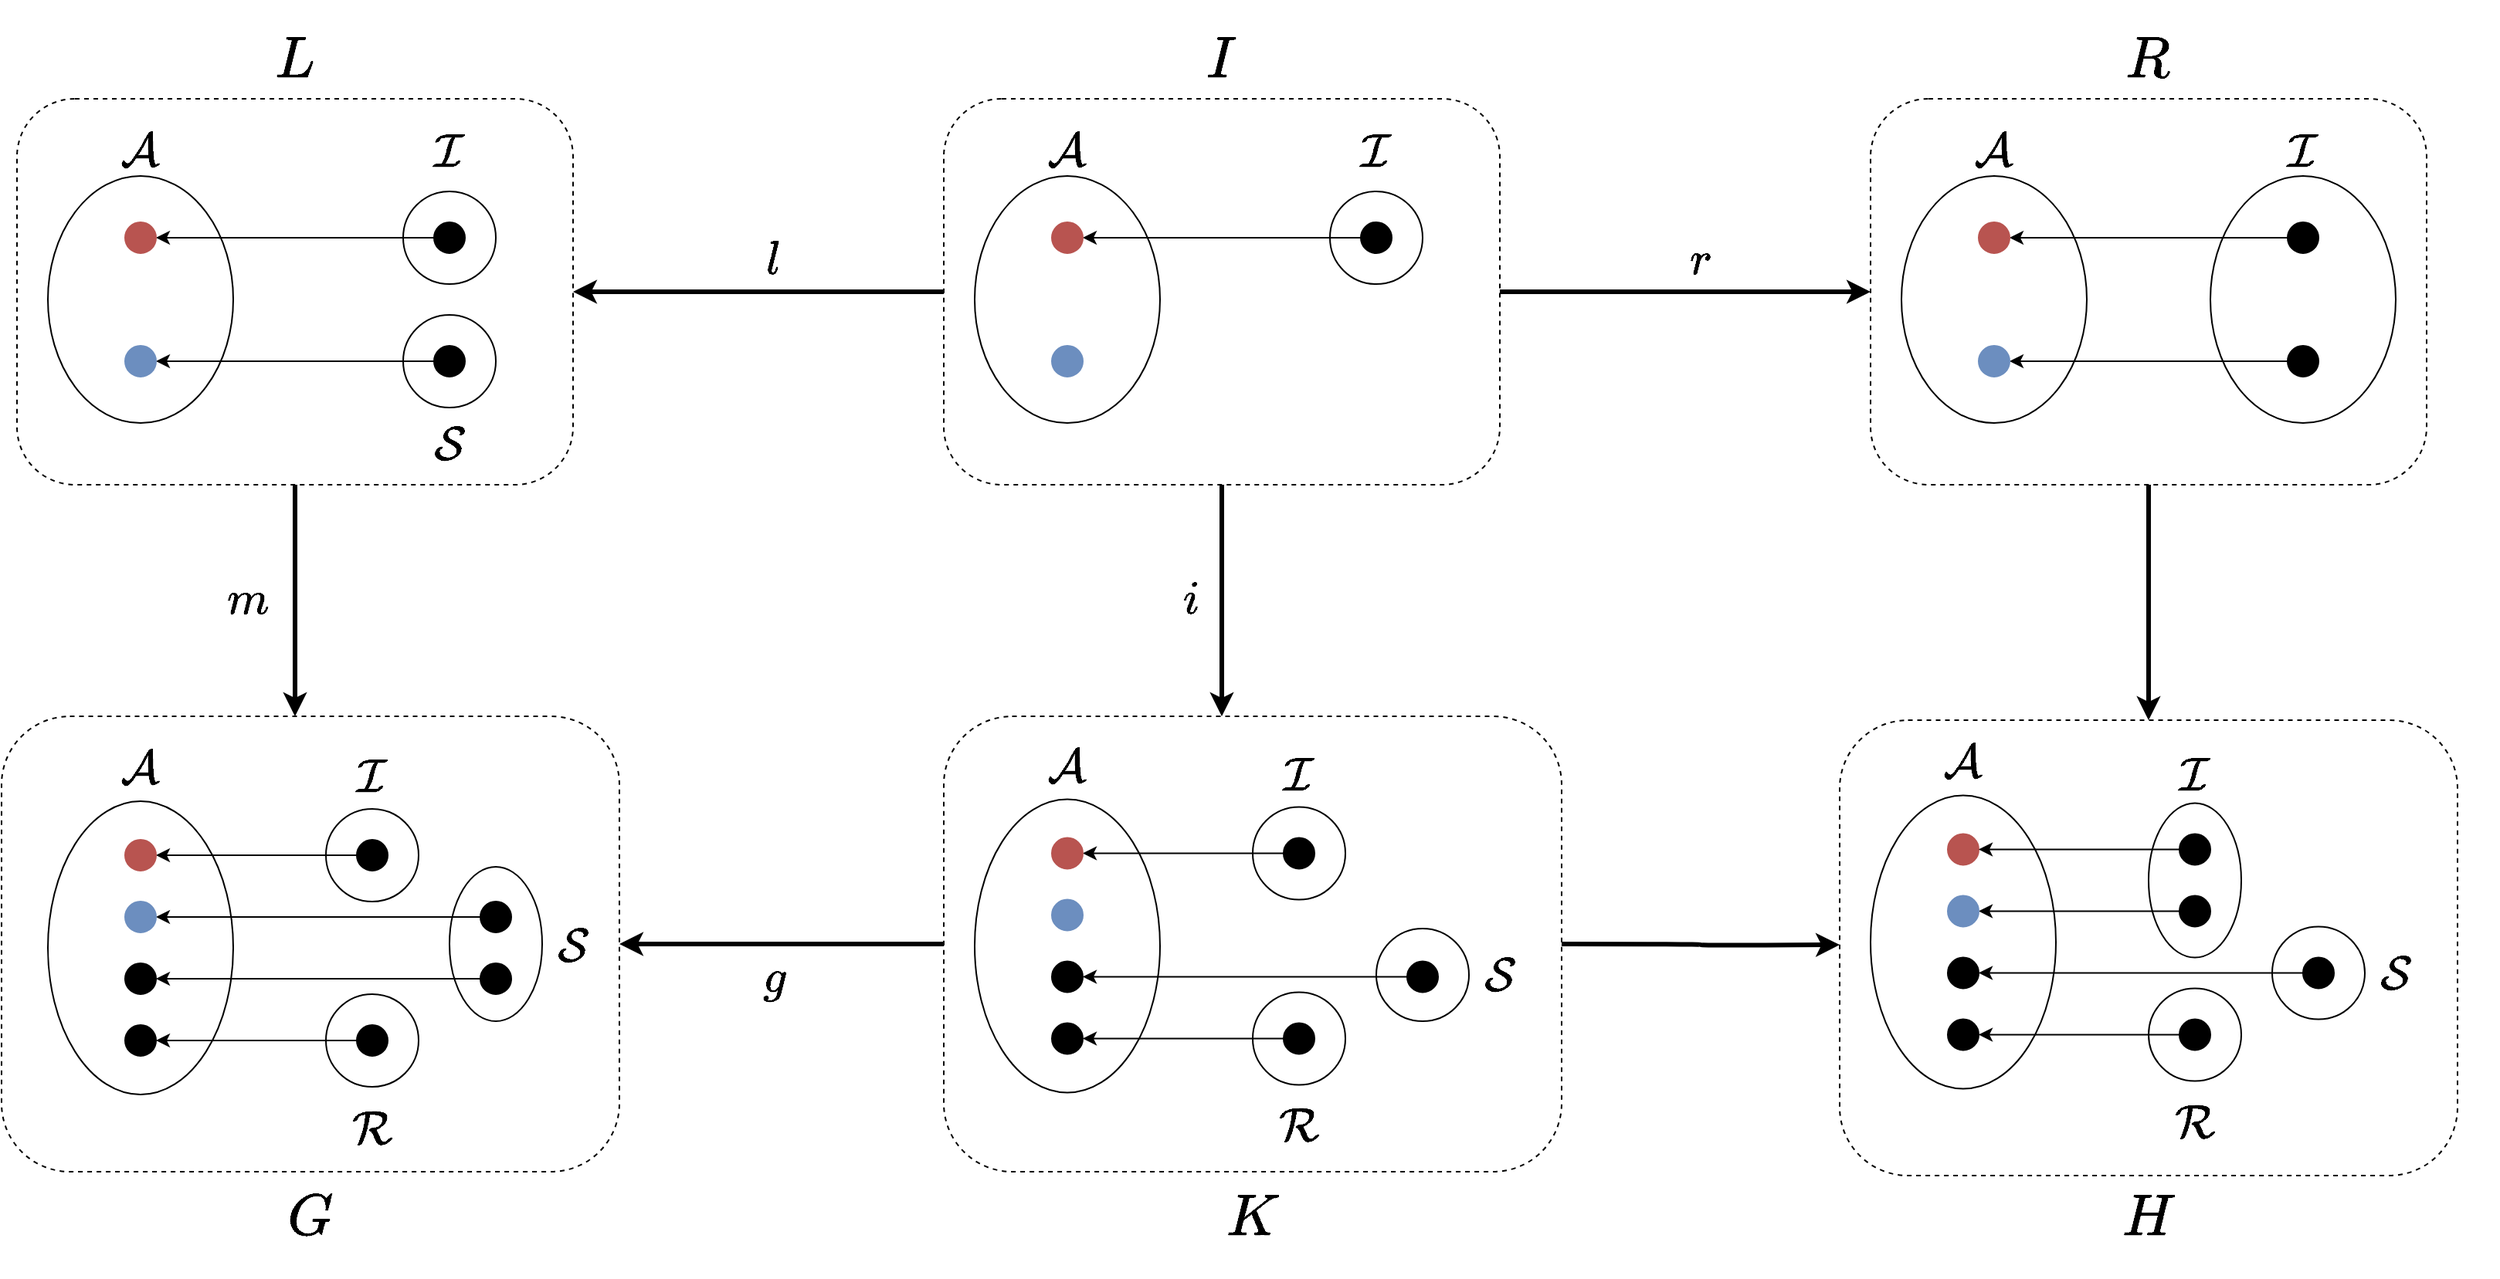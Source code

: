 <mxfile version="19.0.3" type="device" pages="3"><diagram id="x8P32uRQcqvhZ9MGkItZ" name="SIR-infect"><mxGraphModel dx="889" dy="747" grid="1" gridSize="10" guides="1" tooltips="1" connect="1" arrows="1" fold="1" page="1" pageScale="1" pageWidth="1920" pageHeight="1200" math="1" shadow="0"><root><mxCell id="0"/><mxCell id="1" parent="0"/><mxCell id="6vvTYEn0hM-K25vWmD3--106" value="" style="rounded=1;whiteSpace=wrap;html=1;fontSize=26;fillColor=none;dashed=1;" parent="1" vertex="1"><mxGeometry x="1260" y="552.5" width="400" height="295" as="geometry"/></mxCell><mxCell id="6vvTYEn0hM-K25vWmD3--64" value="" style="rounded=1;whiteSpace=wrap;html=1;fontSize=26;fillColor=none;dashed=1;" parent="1" vertex="1"><mxGeometry x="70" y="550" width="400" height="295" as="geometry"/></mxCell><mxCell id="6vvTYEn0hM-K25vWmD3--100" style="edgeStyle=orthogonalEdgeStyle;rounded=0;orthogonalLoop=1;jettySize=auto;html=1;entryX=1;entryY=0.5;entryDx=0;entryDy=0;fontSize=26;strokeWidth=3;" parent="1" source="6vvTYEn0hM-K25vWmD3--78" target="6vvTYEn0hM-K25vWmD3--64" edge="1"><mxGeometry relative="1" as="geometry"/></mxCell><mxCell id="6vvTYEn0hM-K25vWmD3--78" value="" style="rounded=1;whiteSpace=wrap;html=1;fontSize=26;fillColor=none;dashed=1;" parent="1" vertex="1"><mxGeometry x="680" y="550" width="400" height="295" as="geometry"/></mxCell><mxCell id="6vvTYEn0hM-K25vWmD3--128" style="edgeStyle=orthogonalEdgeStyle;curved=1;orthogonalLoop=1;jettySize=auto;html=1;fontSize=26;strokeWidth=3;" parent="1" source="6vvTYEn0hM-K25vWmD3--78" edge="1"><mxGeometry relative="1" as="geometry"><mxPoint x="1260" y="698" as="targetPoint"/></mxGeometry></mxCell><mxCell id="6vvTYEn0hM-K25vWmD3--127" style="edgeStyle=orthogonalEdgeStyle;curved=1;orthogonalLoop=1;jettySize=auto;html=1;entryX=0.5;entryY=0;entryDx=0;entryDy=0;fontSize=26;strokeWidth=3;" parent="1" source="6vvTYEn0hM-K25vWmD3--48" target="6vvTYEn0hM-K25vWmD3--106" edge="1"><mxGeometry relative="1" as="geometry"/></mxCell><mxCell id="6vvTYEn0hM-K25vWmD3--48" value="" style="rounded=1;whiteSpace=wrap;html=1;fontSize=26;fillColor=none;dashed=1;" parent="1" vertex="1"><mxGeometry x="1280" y="150" width="360" height="250" as="geometry"/></mxCell><mxCell id="6vvTYEn0hM-K25vWmD3--102" style="edgeStyle=orthogonalEdgeStyle;rounded=0;orthogonalLoop=1;jettySize=auto;html=1;entryX=0.45;entryY=0;entryDx=0;entryDy=0;entryPerimeter=0;fontSize=26;strokeWidth=3;" parent="1" source="6vvTYEn0hM-K25vWmD3--35" target="6vvTYEn0hM-K25vWmD3--78" edge="1"><mxGeometry relative="1" as="geometry"/></mxCell><mxCell id="6vvTYEn0hM-K25vWmD3--104" style="edgeStyle=orthogonalEdgeStyle;rounded=0;orthogonalLoop=1;jettySize=auto;html=1;fontSize=26;strokeWidth=3;" parent="1" source="6vvTYEn0hM-K25vWmD3--35" target="6vvTYEn0hM-K25vWmD3--48" edge="1"><mxGeometry relative="1" as="geometry"/></mxCell><mxCell id="6vvTYEn0hM-K25vWmD3--35" value="" style="rounded=1;whiteSpace=wrap;html=1;fontSize=26;fillColor=none;dashed=1;" parent="1" vertex="1"><mxGeometry x="680" y="150" width="360" height="250" as="geometry"/></mxCell><mxCell id="6vvTYEn0hM-K25vWmD3--98" style="edgeStyle=orthogonalEdgeStyle;rounded=0;orthogonalLoop=1;jettySize=auto;html=1;entryX=0.475;entryY=0;entryDx=0;entryDy=0;entryPerimeter=0;fontSize=26;strokeWidth=3;" parent="1" source="6vvTYEn0hM-K25vWmD3--22" target="6vvTYEn0hM-K25vWmD3--64" edge="1"><mxGeometry relative="1" as="geometry"/></mxCell><mxCell id="6vvTYEn0hM-K25vWmD3--22" value="" style="rounded=1;whiteSpace=wrap;html=1;fontSize=26;fillColor=none;dashed=1;" parent="1" vertex="1"><mxGeometry x="80" y="150" width="360" height="250" as="geometry"/></mxCell><mxCell id="6vvTYEn0hM-K25vWmD3--60" value="" style="ellipse;whiteSpace=wrap;html=1;fontSize=26;fillColor=none;" parent="1" vertex="1"><mxGeometry x="360" y="647.5" width="60" height="100" as="geometry"/></mxCell><mxCell id="6vvTYEn0hM-K25vWmD3--56" value="" style="ellipse;whiteSpace=wrap;html=1;fontSize=26;fillColor=none;" parent="1" vertex="1"><mxGeometry x="280" y="730" width="60" height="60" as="geometry"/></mxCell><mxCell id="6vvTYEn0hM-K25vWmD3--3" value="" style="ellipse;whiteSpace=wrap;html=1;fontSize=26;fillColor=none;" parent="1" vertex="1"><mxGeometry x="100" y="200" width="120" height="160" as="geometry"/></mxCell><mxCell id="6vvTYEn0hM-K25vWmD3--19" style="edgeStyle=orthogonalEdgeStyle;orthogonalLoop=1;jettySize=auto;html=1;entryX=1;entryY=0.5;entryDx=0;entryDy=0;fontSize=26;rounded=0;" parent="1" source="6vvTYEn0hM-K25vWmD3--5" edge="1"><mxGeometry relative="1" as="geometry"><mxPoint x="170" y="240" as="targetPoint"/></mxGeometry></mxCell><mxCell id="6vvTYEn0hM-K25vWmD3--5" value="" style="ellipse;whiteSpace=wrap;html=1;aspect=fixed;fontSize=26;fillColor=#000000;" parent="1" vertex="1"><mxGeometry x="350" y="230" width="20" height="20" as="geometry"/></mxCell><mxCell id="6vvTYEn0hM-K25vWmD3--6" value="" style="ellipse;whiteSpace=wrap;html=1;aspect=fixed;fontSize=26;fillColor=#B85450;strokeColor=#b85450;" parent="1" vertex="1"><mxGeometry x="150" y="230" width="20" height="20" as="geometry"/></mxCell><mxCell id="6vvTYEn0hM-K25vWmD3--10" value="" style="ellipse;whiteSpace=wrap;html=1;fontSize=26;fillColor=none;" parent="1" vertex="1"><mxGeometry x="330" y="210" width="60" height="60" as="geometry"/></mxCell><mxCell id="6vvTYEn0hM-K25vWmD3--9" value="\( \mathcal{A} \)" style="text;html=1;strokeColor=none;fillColor=none;align=center;verticalAlign=middle;whiteSpace=wrap;rounded=0;fontSize=26;" parent="1" vertex="1"><mxGeometry x="130" y="170" width="60" height="30" as="geometry"/></mxCell><mxCell id="6vvTYEn0hM-K25vWmD3--14" value="" style="ellipse;whiteSpace=wrap;html=1;fontSize=26;fillColor=none;" parent="1" vertex="1"><mxGeometry x="330" y="290" width="60" height="60" as="geometry"/></mxCell><mxCell id="dFqMzQ2Ua6tkZSKD-uN5-3" style="edgeStyle=orthogonalEdgeStyle;rounded=0;orthogonalLoop=1;jettySize=auto;html=1;entryX=1;entryY=0.5;entryDx=0;entryDy=0;" edge="1" parent="1" source="6vvTYEn0hM-K25vWmD3--13" target="dFqMzQ2Ua6tkZSKD-uN5-2"><mxGeometry relative="1" as="geometry"/></mxCell><mxCell id="6vvTYEn0hM-K25vWmD3--13" value="" style="ellipse;whiteSpace=wrap;html=1;aspect=fixed;fontSize=26;fillColor=#000000;" parent="1" vertex="1"><mxGeometry x="350" y="310" width="20" height="20" as="geometry"/></mxCell><mxCell id="6vvTYEn0hM-K25vWmD3--16" value="\( \mathcal{S} \)" style="text;html=1;strokeColor=none;fillColor=none;align=center;verticalAlign=middle;whiteSpace=wrap;rounded=0;fontSize=26;" parent="1" vertex="1"><mxGeometry x="330" y="360" width="60" height="30" as="geometry"/></mxCell><mxCell id="6vvTYEn0hM-K25vWmD3--17" value="\( \mathcal{I} \)" style="text;html=1;strokeColor=none;fillColor=none;align=center;verticalAlign=middle;whiteSpace=wrap;rounded=0;fontSize=26;" parent="1" vertex="1"><mxGeometry x="330" y="170" width="60" height="30" as="geometry"/></mxCell><mxCell id="6vvTYEn0hM-K25vWmD3--23" value="" style="ellipse;whiteSpace=wrap;html=1;fontSize=26;fillColor=none;" parent="1" vertex="1"><mxGeometry x="700" y="200" width="120" height="160" as="geometry"/></mxCell><mxCell id="6vvTYEn0hM-K25vWmD3--24" style="edgeStyle=orthogonalEdgeStyle;orthogonalLoop=1;jettySize=auto;html=1;entryX=1;entryY=0.5;entryDx=0;entryDy=0;fontSize=26;rounded=0;" parent="1" source="6vvTYEn0hM-K25vWmD3--25" edge="1"><mxGeometry relative="1" as="geometry"><mxPoint x="770" y="240" as="targetPoint"/></mxGeometry></mxCell><mxCell id="6vvTYEn0hM-K25vWmD3--25" value="" style="ellipse;whiteSpace=wrap;html=1;aspect=fixed;fontSize=26;fillColor=#000000;" parent="1" vertex="1"><mxGeometry x="950" y="230" width="20" height="20" as="geometry"/></mxCell><mxCell id="6vvTYEn0hM-K25vWmD3--26" value="" style="ellipse;whiteSpace=wrap;html=1;aspect=fixed;fontSize=26;fillColor=#B85450;strokeColor=#b85450;" parent="1" vertex="1"><mxGeometry x="750" y="230" width="20" height="20" as="geometry"/></mxCell><mxCell id="6vvTYEn0hM-K25vWmD3--27" value="" style="ellipse;whiteSpace=wrap;html=1;fontSize=26;fillColor=none;" parent="1" vertex="1"><mxGeometry x="930" y="210" width="60" height="60" as="geometry"/></mxCell><mxCell id="6vvTYEn0hM-K25vWmD3--28" value="\( \mathcal{A} \)" style="text;html=1;strokeColor=none;fillColor=none;align=center;verticalAlign=middle;whiteSpace=wrap;rounded=0;fontSize=26;" parent="1" vertex="1"><mxGeometry x="730" y="170" width="60" height="30" as="geometry"/></mxCell><mxCell id="6vvTYEn0hM-K25vWmD3--34" value="\( \mathcal{I} \)" style="text;html=1;strokeColor=none;fillColor=none;align=center;verticalAlign=middle;whiteSpace=wrap;rounded=0;fontSize=26;" parent="1" vertex="1"><mxGeometry x="930" y="170" width="60" height="30" as="geometry"/></mxCell><mxCell id="6vvTYEn0hM-K25vWmD3--36" value="" style="ellipse;whiteSpace=wrap;html=1;fontSize=26;fillColor=none;" parent="1" vertex="1"><mxGeometry x="1300" y="200" width="120" height="160" as="geometry"/></mxCell><mxCell id="6vvTYEn0hM-K25vWmD3--37" style="edgeStyle=orthogonalEdgeStyle;orthogonalLoop=1;jettySize=auto;html=1;entryX=1;entryY=0.5;entryDx=0;entryDy=0;fontSize=26;rounded=0;" parent="1" source="6vvTYEn0hM-K25vWmD3--38" edge="1"><mxGeometry relative="1" as="geometry"><mxPoint x="1370.0" y="240" as="targetPoint"/></mxGeometry></mxCell><mxCell id="6vvTYEn0hM-K25vWmD3--38" value="" style="ellipse;whiteSpace=wrap;html=1;aspect=fixed;fontSize=26;fillColor=#000000;" parent="1" vertex="1"><mxGeometry x="1550" y="230" width="20" height="20" as="geometry"/></mxCell><mxCell id="6vvTYEn0hM-K25vWmD3--41" value="\( \mathcal{A} \)" style="text;html=1;strokeColor=none;fillColor=none;align=center;verticalAlign=middle;whiteSpace=wrap;rounded=0;fontSize=26;" parent="1" vertex="1"><mxGeometry x="1330" y="170" width="60" height="30" as="geometry"/></mxCell><mxCell id="6vvTYEn0hM-K25vWmD3--42" style="edgeStyle=orthogonalEdgeStyle;orthogonalLoop=1;jettySize=auto;html=1;entryX=1;entryY=0.5;entryDx=0;entryDy=0;fontSize=26;rounded=0;" parent="1" source="6vvTYEn0hM-K25vWmD3--43" edge="1"><mxGeometry relative="1" as="geometry"><mxPoint x="1370.0" y="320" as="targetPoint"/></mxGeometry></mxCell><mxCell id="6vvTYEn0hM-K25vWmD3--43" value="" style="ellipse;whiteSpace=wrap;html=1;aspect=fixed;fontSize=26;fillColor=#000000;" parent="1" vertex="1"><mxGeometry x="1550" y="310" width="20" height="20" as="geometry"/></mxCell><mxCell id="6vvTYEn0hM-K25vWmD3--47" value="\( \mathcal{I} \)" style="text;html=1;strokeColor=none;fillColor=none;align=center;verticalAlign=middle;whiteSpace=wrap;rounded=0;fontSize=26;" parent="1" vertex="1"><mxGeometry x="1530" y="170" width="60" height="30" as="geometry"/></mxCell><mxCell id="6vvTYEn0hM-K25vWmD3--49" value="" style="ellipse;whiteSpace=wrap;html=1;fontSize=26;fillColor=none;" parent="1" vertex="1"><mxGeometry x="1500" y="200" width="120" height="160" as="geometry"/></mxCell><mxCell id="6vvTYEn0hM-K25vWmD3--50" value="" style="endArrow=classic;html=1;fontSize=26;curved=1;exitX=0;exitY=0.5;exitDx=0;exitDy=0;entryX=1;entryY=0.5;entryDx=0;entryDy=0;strokeWidth=3;" parent="1" source="6vvTYEn0hM-K25vWmD3--35" target="6vvTYEn0hM-K25vWmD3--22" edge="1"><mxGeometry width="50" height="50" relative="1" as="geometry"><mxPoint x="570" y="300" as="sourcePoint"/><mxPoint x="620" y="250" as="targetPoint"/></mxGeometry></mxCell><mxCell id="6vvTYEn0hM-K25vWmD3--51" value="\( \mathcal{l} \)" style="text;html=1;strokeColor=none;fillColor=none;align=center;verticalAlign=middle;whiteSpace=wrap;rounded=0;fontSize=26;" parent="1" vertex="1"><mxGeometry x="540" y="240" width="60" height="30" as="geometry"/></mxCell><mxCell id="6vvTYEn0hM-K25vWmD3--52" value="" style="ellipse;whiteSpace=wrap;html=1;fontSize=26;fillColor=none;" parent="1" vertex="1"><mxGeometry x="100" y="605" width="120" height="190" as="geometry"/></mxCell><mxCell id="6vvTYEn0hM-K25vWmD3--72" style="edgeStyle=orthogonalEdgeStyle;orthogonalLoop=1;jettySize=auto;html=1;entryX=1;entryY=0.5;entryDx=0;entryDy=0;fontSize=26;strokeWidth=1;rounded=0;" parent="1" source="6vvTYEn0hM-K25vWmD3--54" target="6vvTYEn0hM-K25vWmD3--55" edge="1"><mxGeometry relative="1" as="geometry"/></mxCell><mxCell id="6vvTYEn0hM-K25vWmD3--54" value="" style="ellipse;whiteSpace=wrap;html=1;aspect=fixed;fontSize=26;fillColor=#000000;" parent="1" vertex="1"><mxGeometry x="300" y="750" width="20" height="20" as="geometry"/></mxCell><mxCell id="6vvTYEn0hM-K25vWmD3--55" value="" style="ellipse;whiteSpace=wrap;html=1;aspect=fixed;fontSize=26;fillColor=#000000;" parent="1" vertex="1"><mxGeometry x="150" y="750" width="20" height="20" as="geometry"/></mxCell><mxCell id="6vvTYEn0hM-K25vWmD3--57" value="\( \mathcal{A} \)" style="text;html=1;strokeColor=none;fillColor=none;align=center;verticalAlign=middle;whiteSpace=wrap;rounded=0;fontSize=26;" parent="1" vertex="1"><mxGeometry x="130" y="570" width="60" height="30" as="geometry"/></mxCell><mxCell id="6vvTYEn0hM-K25vWmD3--75" style="edgeStyle=orthogonalEdgeStyle;rounded=0;orthogonalLoop=1;jettySize=auto;html=1;fontSize=26;strokeWidth=1;entryX=1;entryY=0.5;entryDx=0;entryDy=0;" parent="1" source="6vvTYEn0hM-K25vWmD3--59" target="dFqMzQ2Ua6tkZSKD-uN5-10" edge="1"><mxGeometry relative="1" as="geometry"><mxPoint x="170" y="680" as="targetPoint"/></mxGeometry></mxCell><mxCell id="6vvTYEn0hM-K25vWmD3--59" value="" style="ellipse;whiteSpace=wrap;html=1;aspect=fixed;fontSize=26;fillColor=#000000;" parent="1" vertex="1"><mxGeometry x="380" y="710" width="20" height="20" as="geometry"/></mxCell><mxCell id="6vvTYEn0hM-K25vWmD3--62" value="\( \mathcal{I} \)" style="text;html=1;strokeColor=none;fillColor=none;align=center;verticalAlign=middle;whiteSpace=wrap;rounded=0;fontSize=26;" parent="1" vertex="1"><mxGeometry x="280" y="575" width="60" height="30" as="geometry"/></mxCell><mxCell id="6vvTYEn0hM-K25vWmD3--63" value="\( \mathcal{S} \)" style="text;html=1;strokeColor=none;fillColor=none;align=center;verticalAlign=middle;whiteSpace=wrap;rounded=0;fontSize=26;" parent="1" vertex="1"><mxGeometry x="410" y="685" width="60" height="30" as="geometry"/></mxCell><mxCell id="6vvTYEn0hM-K25vWmD3--65" value="" style="ellipse;whiteSpace=wrap;html=1;fontSize=26;fillColor=none;" parent="1" vertex="1"><mxGeometry x="280" y="610" width="60" height="60" as="geometry"/></mxCell><mxCell id="dFqMzQ2Ua6tkZSKD-uN5-15" style="edgeStyle=orthogonalEdgeStyle;rounded=0;orthogonalLoop=1;jettySize=auto;html=1;entryX=1;entryY=0.5;entryDx=0;entryDy=0;" edge="1" parent="1" source="6vvTYEn0hM-K25vWmD3--66" target="6vvTYEn0hM-K25vWmD3--68"><mxGeometry relative="1" as="geometry"/></mxCell><mxCell id="6vvTYEn0hM-K25vWmD3--66" value="" style="ellipse;whiteSpace=wrap;html=1;aspect=fixed;fontSize=26;fillColor=#000000;" parent="1" vertex="1"><mxGeometry x="300" y="630" width="20" height="20" as="geometry"/></mxCell><mxCell id="6vvTYEn0hM-K25vWmD3--68" value="" style="ellipse;whiteSpace=wrap;html=1;aspect=fixed;fontSize=26;fillColor=#B85450;strokeColor=#b85450;" parent="1" vertex="1"><mxGeometry x="150" y="630" width="20" height="20" as="geometry"/></mxCell><mxCell id="6vvTYEn0hM-K25vWmD3--74" style="edgeStyle=orthogonalEdgeStyle;rounded=0;orthogonalLoop=1;jettySize=auto;html=1;fontSize=26;strokeWidth=1;entryX=1;entryY=0.5;entryDx=0;entryDy=0;" parent="1" source="6vvTYEn0hM-K25vWmD3--69" target="dFqMzQ2Ua6tkZSKD-uN5-8" edge="1"><mxGeometry relative="1" as="geometry"><mxPoint x="170" y="640" as="targetPoint"/></mxGeometry></mxCell><mxCell id="6vvTYEn0hM-K25vWmD3--69" value="" style="ellipse;whiteSpace=wrap;html=1;aspect=fixed;fontSize=26;fillColor=#000000;" parent="1" vertex="1"><mxGeometry x="380" y="670" width="20" height="20" as="geometry"/></mxCell><mxCell id="6vvTYEn0hM-K25vWmD3--71" value="\( \mathcal{R} \)" style="text;html=1;strokeColor=none;fillColor=none;align=center;verticalAlign=middle;whiteSpace=wrap;rounded=0;fontSize=26;" parent="1" vertex="1"><mxGeometry x="280" y="802.5" width="60" height="30" as="geometry"/></mxCell><mxCell id="6vvTYEn0hM-K25vWmD3--99" value="\( \mathcal{m} \)" style="text;html=1;strokeColor=none;fillColor=none;align=center;verticalAlign=middle;whiteSpace=wrap;rounded=0;fontSize=26;" parent="1" vertex="1"><mxGeometry x="200" y="460" width="60" height="30" as="geometry"/></mxCell><mxCell id="6vvTYEn0hM-K25vWmD3--101" value="\( \mathcal{g} \)" style="text;html=1;strokeColor=none;fillColor=none;align=center;verticalAlign=middle;whiteSpace=wrap;rounded=0;fontSize=26;" parent="1" vertex="1"><mxGeometry x="540" y="705" width="60" height="30" as="geometry"/></mxCell><mxCell id="6vvTYEn0hM-K25vWmD3--103" value="\( \mathcal{i} \)" style="text;html=1;strokeColor=none;fillColor=none;align=center;verticalAlign=middle;whiteSpace=wrap;rounded=0;fontSize=26;" parent="1" vertex="1"><mxGeometry x="810" y="460" width="60" height="30" as="geometry"/></mxCell><mxCell id="6vvTYEn0hM-K25vWmD3--105" value="\( \mathcal{r} \)" style="text;html=1;strokeColor=none;fillColor=none;align=center;verticalAlign=middle;whiteSpace=wrap;rounded=0;fontSize=26;" parent="1" vertex="1"><mxGeometry x="1140" y="240" width="60" height="30" as="geometry"/></mxCell><mxCell id="6vvTYEn0hM-K25vWmD3--129" value="\( L \)" style="text;html=1;strokeColor=none;fillColor=none;align=center;verticalAlign=middle;whiteSpace=wrap;rounded=0;fontSize=32;" parent="1" vertex="1"><mxGeometry x="230" y="110" width="60" height="30" as="geometry"/></mxCell><mxCell id="6vvTYEn0hM-K25vWmD3--130" value="\( I \)" style="text;html=1;strokeColor=none;fillColor=none;align=center;verticalAlign=middle;whiteSpace=wrap;rounded=0;fontSize=32;" parent="1" vertex="1"><mxGeometry x="830" y="110" width="60" height="30" as="geometry"/></mxCell><mxCell id="6vvTYEn0hM-K25vWmD3--131" value="\( R \)" style="text;html=1;strokeColor=none;fillColor=none;align=center;verticalAlign=middle;whiteSpace=wrap;rounded=0;fontSize=32;" parent="1" vertex="1"><mxGeometry x="1430" y="110" width="60" height="30" as="geometry"/></mxCell><mxCell id="6vvTYEn0hM-K25vWmD3--132" value="\( G \)" style="text;html=1;strokeColor=none;fillColor=none;align=center;verticalAlign=middle;whiteSpace=wrap;rounded=0;fontSize=32;" parent="1" vertex="1"><mxGeometry x="240" y="860" width="60" height="30" as="geometry"/></mxCell><mxCell id="6vvTYEn0hM-K25vWmD3--133" value="\( K \)" style="text;html=1;strokeColor=none;fillColor=none;align=center;verticalAlign=middle;whiteSpace=wrap;rounded=0;fontSize=32;" parent="1" vertex="1"><mxGeometry x="850" y="860" width="60" height="30" as="geometry"/></mxCell><mxCell id="6vvTYEn0hM-K25vWmD3--134" value="\( H \)" style="text;html=1;strokeColor=none;fillColor=none;align=center;verticalAlign=middle;whiteSpace=wrap;rounded=0;fontSize=32;" parent="1" vertex="1"><mxGeometry x="1430" y="860" width="60" height="30" as="geometry"/></mxCell><mxCell id="dFqMzQ2Ua6tkZSKD-uN5-2" value="" style="ellipse;whiteSpace=wrap;html=1;aspect=fixed;fontSize=26;fillColor=#6C8EBF;strokeColor=#6c8ebf;" vertex="1" parent="1"><mxGeometry x="150" y="310" width="20" height="20" as="geometry"/></mxCell><mxCell id="dFqMzQ2Ua6tkZSKD-uN5-4" value="" style="ellipse;whiteSpace=wrap;html=1;aspect=fixed;fontSize=26;fillColor=#6C8EBF;strokeColor=#6c8ebf;" vertex="1" parent="1"><mxGeometry x="750" y="310" width="20" height="20" as="geometry"/></mxCell><mxCell id="dFqMzQ2Ua6tkZSKD-uN5-5" value="" style="ellipse;whiteSpace=wrap;html=1;aspect=fixed;fontSize=26;fillColor=#6C8EBF;strokeColor=#6c8ebf;" vertex="1" parent="1"><mxGeometry x="1350" y="310" width="20" height="20" as="geometry"/></mxCell><mxCell id="dFqMzQ2Ua6tkZSKD-uN5-6" value="" style="ellipse;whiteSpace=wrap;html=1;aspect=fixed;fontSize=26;fillColor=#B85450;strokeColor=#b85450;" vertex="1" parent="1"><mxGeometry x="1350" y="230" width="20" height="20" as="geometry"/></mxCell><mxCell id="dFqMzQ2Ua6tkZSKD-uN5-8" value="" style="ellipse;whiteSpace=wrap;html=1;aspect=fixed;fontSize=26;fillColor=#6C8EBF;strokeColor=#6c8ebf;" vertex="1" parent="1"><mxGeometry x="150" y="670" width="20" height="20" as="geometry"/></mxCell><mxCell id="dFqMzQ2Ua6tkZSKD-uN5-10" value="" style="ellipse;whiteSpace=wrap;html=1;aspect=fixed;fontSize=26;fillColor=#000000;" vertex="1" parent="1"><mxGeometry x="150" y="710" width="20" height="20" as="geometry"/></mxCell><mxCell id="dFqMzQ2Ua6tkZSKD-uN5-119" value="" style="ellipse;whiteSpace=wrap;html=1;fontSize=26;fillColor=none;" vertex="1" parent="1"><mxGeometry x="880" y="728.75" width="60" height="60" as="geometry"/></mxCell><mxCell id="dFqMzQ2Ua6tkZSKD-uN5-120" value="" style="ellipse;whiteSpace=wrap;html=1;fontSize=26;fillColor=none;" vertex="1" parent="1"><mxGeometry x="700" y="603.75" width="120" height="190" as="geometry"/></mxCell><mxCell id="dFqMzQ2Ua6tkZSKD-uN5-121" style="edgeStyle=orthogonalEdgeStyle;orthogonalLoop=1;jettySize=auto;html=1;entryX=1;entryY=0.5;entryDx=0;entryDy=0;fontSize=26;strokeWidth=1;rounded=0;" edge="1" parent="1" source="dFqMzQ2Ua6tkZSKD-uN5-122" target="dFqMzQ2Ua6tkZSKD-uN5-123"><mxGeometry relative="1" as="geometry"/></mxCell><mxCell id="dFqMzQ2Ua6tkZSKD-uN5-122" value="" style="ellipse;whiteSpace=wrap;html=1;aspect=fixed;fontSize=26;fillColor=#000000;" vertex="1" parent="1"><mxGeometry x="900" y="748.75" width="20" height="20" as="geometry"/></mxCell><mxCell id="dFqMzQ2Ua6tkZSKD-uN5-123" value="" style="ellipse;whiteSpace=wrap;html=1;aspect=fixed;fontSize=26;fillColor=#000000;" vertex="1" parent="1"><mxGeometry x="750" y="748.75" width="20" height="20" as="geometry"/></mxCell><mxCell id="dFqMzQ2Ua6tkZSKD-uN5-124" value="\( \mathcal{A} \)" style="text;html=1;strokeColor=none;fillColor=none;align=center;verticalAlign=middle;whiteSpace=wrap;rounded=0;fontSize=26;" vertex="1" parent="1"><mxGeometry x="730" y="568.75" width="60" height="30" as="geometry"/></mxCell><mxCell id="dFqMzQ2Ua6tkZSKD-uN5-125" style="edgeStyle=orthogonalEdgeStyle;rounded=0;orthogonalLoop=1;jettySize=auto;html=1;fontSize=26;strokeWidth=1;entryX=1;entryY=0.5;entryDx=0;entryDy=0;" edge="1" parent="1" source="dFqMzQ2Ua6tkZSKD-uN5-126" target="dFqMzQ2Ua6tkZSKD-uN5-137"><mxGeometry relative="1" as="geometry"><mxPoint x="770" y="678.75" as="targetPoint"/></mxGeometry></mxCell><mxCell id="dFqMzQ2Ua6tkZSKD-uN5-126" value="" style="ellipse;whiteSpace=wrap;html=1;aspect=fixed;fontSize=26;fillColor=#000000;" vertex="1" parent="1"><mxGeometry x="980" y="708.75" width="20" height="20" as="geometry"/></mxCell><mxCell id="dFqMzQ2Ua6tkZSKD-uN5-127" value="\( \mathcal{I} \)" style="text;html=1;strokeColor=none;fillColor=none;align=center;verticalAlign=middle;whiteSpace=wrap;rounded=0;fontSize=26;" vertex="1" parent="1"><mxGeometry x="880" y="573.75" width="60" height="30" as="geometry"/></mxCell><mxCell id="dFqMzQ2Ua6tkZSKD-uN5-128" value="\( \mathcal{S} \)" style="text;html=1;strokeColor=none;fillColor=none;align=center;verticalAlign=middle;whiteSpace=wrap;rounded=0;fontSize=26;" vertex="1" parent="1"><mxGeometry x="1010" y="703.75" width="60" height="30" as="geometry"/></mxCell><mxCell id="dFqMzQ2Ua6tkZSKD-uN5-129" value="" style="ellipse;whiteSpace=wrap;html=1;fontSize=26;fillColor=none;" vertex="1" parent="1"><mxGeometry x="880" y="608.75" width="60" height="60" as="geometry"/></mxCell><mxCell id="dFqMzQ2Ua6tkZSKD-uN5-130" style="edgeStyle=orthogonalEdgeStyle;rounded=0;orthogonalLoop=1;jettySize=auto;html=1;entryX=1;entryY=0.5;entryDx=0;entryDy=0;" edge="1" parent="1" source="dFqMzQ2Ua6tkZSKD-uN5-131" target="dFqMzQ2Ua6tkZSKD-uN5-132"><mxGeometry relative="1" as="geometry"/></mxCell><mxCell id="dFqMzQ2Ua6tkZSKD-uN5-131" value="" style="ellipse;whiteSpace=wrap;html=1;aspect=fixed;fontSize=26;fillColor=#000000;" vertex="1" parent="1"><mxGeometry x="900" y="628.75" width="20" height="20" as="geometry"/></mxCell><mxCell id="dFqMzQ2Ua6tkZSKD-uN5-132" value="" style="ellipse;whiteSpace=wrap;html=1;aspect=fixed;fontSize=26;fillColor=#B85450;strokeColor=#b85450;" vertex="1" parent="1"><mxGeometry x="750" y="628.75" width="20" height="20" as="geometry"/></mxCell><mxCell id="dFqMzQ2Ua6tkZSKD-uN5-135" value="\( \mathcal{R} \)" style="text;html=1;strokeColor=none;fillColor=none;align=center;verticalAlign=middle;whiteSpace=wrap;rounded=0;fontSize=26;" vertex="1" parent="1"><mxGeometry x="880" y="801.25" width="60" height="30" as="geometry"/></mxCell><mxCell id="dFqMzQ2Ua6tkZSKD-uN5-136" value="" style="ellipse;whiteSpace=wrap;html=1;aspect=fixed;fontSize=26;fillColor=#6C8EBF;strokeColor=#6c8ebf;" vertex="1" parent="1"><mxGeometry x="750" y="668.75" width="20" height="20" as="geometry"/></mxCell><mxCell id="dFqMzQ2Ua6tkZSKD-uN5-137" value="" style="ellipse;whiteSpace=wrap;html=1;aspect=fixed;fontSize=26;fillColor=#000000;" vertex="1" parent="1"><mxGeometry x="750" y="708.75" width="20" height="20" as="geometry"/></mxCell><mxCell id="dFqMzQ2Ua6tkZSKD-uN5-138" value="" style="ellipse;whiteSpace=wrap;html=1;fontSize=26;fillColor=none;" vertex="1" parent="1"><mxGeometry x="960" y="687.5" width="60" height="60" as="geometry"/></mxCell><mxCell id="dFqMzQ2Ua6tkZSKD-uN5-140" value="" style="ellipse;whiteSpace=wrap;html=1;fontSize=26;fillColor=none;" vertex="1" parent="1"><mxGeometry x="1460" y="606.25" width="60" height="100" as="geometry"/></mxCell><mxCell id="dFqMzQ2Ua6tkZSKD-uN5-141" value="" style="ellipse;whiteSpace=wrap;html=1;fontSize=26;fillColor=none;" vertex="1" parent="1"><mxGeometry x="1460" y="726.25" width="60" height="60" as="geometry"/></mxCell><mxCell id="dFqMzQ2Ua6tkZSKD-uN5-142" value="" style="ellipse;whiteSpace=wrap;html=1;fontSize=26;fillColor=none;" vertex="1" parent="1"><mxGeometry x="1280" y="601.25" width="120" height="190" as="geometry"/></mxCell><mxCell id="dFqMzQ2Ua6tkZSKD-uN5-143" style="edgeStyle=orthogonalEdgeStyle;orthogonalLoop=1;jettySize=auto;html=1;entryX=1;entryY=0.5;entryDx=0;entryDy=0;fontSize=26;strokeWidth=1;rounded=0;" edge="1" parent="1" source="dFqMzQ2Ua6tkZSKD-uN5-144" target="dFqMzQ2Ua6tkZSKD-uN5-145"><mxGeometry relative="1" as="geometry"/></mxCell><mxCell id="dFqMzQ2Ua6tkZSKD-uN5-144" value="" style="ellipse;whiteSpace=wrap;html=1;aspect=fixed;fontSize=26;fillColor=#000000;" vertex="1" parent="1"><mxGeometry x="1480" y="746.25" width="20" height="20" as="geometry"/></mxCell><mxCell id="dFqMzQ2Ua6tkZSKD-uN5-145" value="" style="ellipse;whiteSpace=wrap;html=1;aspect=fixed;fontSize=26;fillColor=#000000;" vertex="1" parent="1"><mxGeometry x="1330" y="746.25" width="20" height="20" as="geometry"/></mxCell><mxCell id="dFqMzQ2Ua6tkZSKD-uN5-146" value="\( \mathcal{A} \)" style="text;html=1;strokeColor=none;fillColor=none;align=center;verticalAlign=middle;whiteSpace=wrap;rounded=0;fontSize=26;" vertex="1" parent="1"><mxGeometry x="1310" y="566.25" width="60" height="30" as="geometry"/></mxCell><mxCell id="dFqMzQ2Ua6tkZSKD-uN5-162" style="edgeStyle=orthogonalEdgeStyle;rounded=0;orthogonalLoop=1;jettySize=auto;html=1;entryX=1;entryY=0.5;entryDx=0;entryDy=0;" edge="1" parent="1" source="dFqMzQ2Ua6tkZSKD-uN5-148" target="dFqMzQ2Ua6tkZSKD-uN5-158"><mxGeometry relative="1" as="geometry"/></mxCell><mxCell id="dFqMzQ2Ua6tkZSKD-uN5-148" value="" style="ellipse;whiteSpace=wrap;html=1;aspect=fixed;fontSize=26;fillColor=#000000;" vertex="1" parent="1"><mxGeometry x="1480" y="666.25" width="20" height="20" as="geometry"/></mxCell><mxCell id="dFqMzQ2Ua6tkZSKD-uN5-149" value="\( \mathcal{I} \)" style="text;html=1;strokeColor=none;fillColor=none;align=center;verticalAlign=middle;whiteSpace=wrap;rounded=0;fontSize=26;" vertex="1" parent="1"><mxGeometry x="1460" y="573.75" width="60" height="30" as="geometry"/></mxCell><mxCell id="dFqMzQ2Ua6tkZSKD-uN5-150" value="\( \mathcal{S} \)" style="text;html=1;strokeColor=none;fillColor=none;align=center;verticalAlign=middle;whiteSpace=wrap;rounded=0;fontSize=26;" vertex="1" parent="1"><mxGeometry x="1590" y="702.5" width="60" height="30" as="geometry"/></mxCell><mxCell id="dFqMzQ2Ua6tkZSKD-uN5-154" value="" style="ellipse;whiteSpace=wrap;html=1;aspect=fixed;fontSize=26;fillColor=#B85450;strokeColor=#b85450;" vertex="1" parent="1"><mxGeometry x="1330" y="626.25" width="20" height="20" as="geometry"/></mxCell><mxCell id="dFqMzQ2Ua6tkZSKD-uN5-161" style="edgeStyle=orthogonalEdgeStyle;rounded=0;orthogonalLoop=1;jettySize=auto;html=1;entryX=1;entryY=0.5;entryDx=0;entryDy=0;" edge="1" parent="1" source="dFqMzQ2Ua6tkZSKD-uN5-156" target="dFqMzQ2Ua6tkZSKD-uN5-154"><mxGeometry relative="1" as="geometry"/></mxCell><mxCell id="dFqMzQ2Ua6tkZSKD-uN5-156" value="" style="ellipse;whiteSpace=wrap;html=1;aspect=fixed;fontSize=26;fillColor=#000000;" vertex="1" parent="1"><mxGeometry x="1480" y="626.25" width="20" height="20" as="geometry"/></mxCell><mxCell id="dFqMzQ2Ua6tkZSKD-uN5-157" value="\( \mathcal{R} \)" style="text;html=1;strokeColor=none;fillColor=none;align=center;verticalAlign=middle;whiteSpace=wrap;rounded=0;fontSize=26;" vertex="1" parent="1"><mxGeometry x="1460" y="798.75" width="60" height="30" as="geometry"/></mxCell><mxCell id="dFqMzQ2Ua6tkZSKD-uN5-158" value="" style="ellipse;whiteSpace=wrap;html=1;aspect=fixed;fontSize=26;fillColor=#6C8EBF;strokeColor=#6c8ebf;" vertex="1" parent="1"><mxGeometry x="1330" y="666.25" width="20" height="20" as="geometry"/></mxCell><mxCell id="dFqMzQ2Ua6tkZSKD-uN5-159" value="" style="ellipse;whiteSpace=wrap;html=1;aspect=fixed;fontSize=26;fillColor=#000000;" vertex="1" parent="1"><mxGeometry x="1330" y="706.25" width="20" height="20" as="geometry"/></mxCell><mxCell id="dFqMzQ2Ua6tkZSKD-uN5-163" value="" style="ellipse;whiteSpace=wrap;html=1;fontSize=26;fillColor=none;" vertex="1" parent="1"><mxGeometry x="1540" y="686.25" width="60" height="60" as="geometry"/></mxCell><mxCell id="dFqMzQ2Ua6tkZSKD-uN5-165" style="edgeStyle=orthogonalEdgeStyle;rounded=0;orthogonalLoop=1;jettySize=auto;html=1;entryX=1;entryY=0.5;entryDx=0;entryDy=0;" edge="1" parent="1" source="dFqMzQ2Ua6tkZSKD-uN5-164" target="dFqMzQ2Ua6tkZSKD-uN5-159"><mxGeometry relative="1" as="geometry"/></mxCell><mxCell id="dFqMzQ2Ua6tkZSKD-uN5-164" value="" style="ellipse;whiteSpace=wrap;html=1;aspect=fixed;fontSize=26;fillColor=#000000;" vertex="1" parent="1"><mxGeometry x="1560" y="706.25" width="20" height="20" as="geometry"/></mxCell></root></mxGraphModel></diagram><diagram name="SIR-recovery" id="iQWRl1Zl9-RR0p3TluJq"><mxGraphModel dx="1455" dy="1222" grid="1" gridSize="10" guides="1" tooltips="1" connect="1" arrows="1" fold="1" page="1" pageScale="1" pageWidth="1920" pageHeight="1200" math="1" shadow="0"><root><mxCell id="jQoTlH-GRAF9PIBBmo1G-0"/><mxCell id="jQoTlH-GRAF9PIBBmo1G-1" parent="jQoTlH-GRAF9PIBBmo1G-0"/><mxCell id="jQoTlH-GRAF9PIBBmo1G-3" value="" style="rounded=1;whiteSpace=wrap;html=1;fontSize=26;fillColor=none;dashed=1;" vertex="1" parent="jQoTlH-GRAF9PIBBmo1G-1"><mxGeometry x="140" y="550" width="340" height="232.5" as="geometry"/></mxCell><mxCell id="jQoTlH-GRAF9PIBBmo1G-2" value="" style="rounded=1;whiteSpace=wrap;html=1;fontSize=26;fillColor=none;dashed=1;" vertex="1" parent="jQoTlH-GRAF9PIBBmo1G-1"><mxGeometry x="1160" y="541.25" width="400" height="250" as="geometry"/></mxCell><mxCell id="jQoTlH-GRAF9PIBBmo1G-4" style="edgeStyle=orthogonalEdgeStyle;rounded=0;orthogonalLoop=1;jettySize=auto;html=1;entryX=1;entryY=0.5;entryDx=0;entryDy=0;fontSize=26;strokeWidth=3;exitX=0;exitY=0.5;exitDx=0;exitDy=0;" edge="1" parent="jQoTlH-GRAF9PIBBmo1G-1" source="c72Fh86JfZTZ-TmkNaI_-17" target="jQoTlH-GRAF9PIBBmo1G-3"><mxGeometry relative="1" as="geometry"><mxPoint x="680" y="697.5" as="sourcePoint"/></mxGeometry></mxCell><mxCell id="jQoTlH-GRAF9PIBBmo1G-5" style="edgeStyle=orthogonalEdgeStyle;orthogonalLoop=1;jettySize=auto;html=1;fontSize=26;strokeWidth=3;rounded=0;exitX=1;exitY=0.5;exitDx=0;exitDy=0;entryX=0;entryY=0.5;entryDx=0;entryDy=0;" edge="1" parent="jQoTlH-GRAF9PIBBmo1G-1" source="c72Fh86JfZTZ-TmkNaI_-17" target="jQoTlH-GRAF9PIBBmo1G-2"><mxGeometry relative="1" as="geometry"><mxPoint x="1260" y="698" as="targetPoint"/><mxPoint x="1080" y="697.5" as="sourcePoint"/></mxGeometry></mxCell><mxCell id="jQoTlH-GRAF9PIBBmo1G-7" style="edgeStyle=orthogonalEdgeStyle;orthogonalLoop=1;jettySize=auto;html=1;entryX=0.5;entryY=0;entryDx=0;entryDy=0;fontSize=26;strokeWidth=3;exitX=0.5;exitY=1;exitDx=0;exitDy=0;rounded=0;" edge="1" parent="jQoTlH-GRAF9PIBBmo1G-1" source="c72Fh86JfZTZ-TmkNaI_-4" target="jQoTlH-GRAF9PIBBmo1G-2"><mxGeometry relative="1" as="geometry"><mxPoint x="1460.0" y="400.0" as="sourcePoint"/></mxGeometry></mxCell><mxCell id="jQoTlH-GRAF9PIBBmo1G-9" style="edgeStyle=orthogonalEdgeStyle;rounded=0;orthogonalLoop=1;jettySize=auto;html=1;entryX=0.5;entryY=0;entryDx=0;entryDy=0;fontSize=26;strokeWidth=3;exitX=0.5;exitY=1;exitDx=0;exitDy=0;" edge="1" parent="jQoTlH-GRAF9PIBBmo1G-1" source="jQoTlH-GRAF9PIBBmo1G-11" target="c72Fh86JfZTZ-TmkNaI_-17"><mxGeometry relative="1" as="geometry"><mxPoint x="860" y="550" as="targetPoint"/></mxGeometry></mxCell><mxCell id="jQoTlH-GRAF9PIBBmo1G-10" style="edgeStyle=orthogonalEdgeStyle;rounded=0;orthogonalLoop=1;jettySize=auto;html=1;fontSize=26;strokeWidth=3;entryX=0;entryY=0.5;entryDx=0;entryDy=0;" edge="1" parent="jQoTlH-GRAF9PIBBmo1G-1" source="jQoTlH-GRAF9PIBBmo1G-11" target="c72Fh86JfZTZ-TmkNaI_-4"><mxGeometry relative="1" as="geometry"><mxPoint x="1280" y="275" as="targetPoint"/></mxGeometry></mxCell><mxCell id="jQoTlH-GRAF9PIBBmo1G-11" value="" style="rounded=1;whiteSpace=wrap;html=1;fontSize=26;fillColor=none;dashed=1;" vertex="1" parent="jQoTlH-GRAF9PIBBmo1G-1"><mxGeometry x="750" y="150" width="160" height="160" as="geometry"/></mxCell><mxCell id="jQoTlH-GRAF9PIBBmo1G-12" style="edgeStyle=orthogonalEdgeStyle;rounded=0;orthogonalLoop=1;jettySize=auto;html=1;fontSize=26;strokeWidth=3;exitX=0.5;exitY=1;exitDx=0;exitDy=0;entryX=0.5;entryY=0;entryDx=0;entryDy=0;" edge="1" parent="jQoTlH-GRAF9PIBBmo1G-1" source="jQoTlH-GRAF9PIBBmo1G-13" target="jQoTlH-GRAF9PIBBmo1G-3"><mxGeometry relative="1" as="geometry"><mxPoint x="350" y="500" as="targetPoint"/></mxGeometry></mxCell><mxCell id="jQoTlH-GRAF9PIBBmo1G-14" value="" style="ellipse;whiteSpace=wrap;html=1;fontSize=26;fillColor=none;" vertex="1" parent="jQoTlH-GRAF9PIBBmo1G-1"><mxGeometry x="320" y="651.25" width="60" height="100" as="geometry"/></mxCell><mxCell id="jQoTlH-GRAF9PIBBmo1G-13" value="" style="rounded=1;whiteSpace=wrap;html=1;fontSize=26;fillColor=none;dashed=1;" vertex="1" parent="jQoTlH-GRAF9PIBBmo1G-1"><mxGeometry x="130" y="150" width="360" height="160" as="geometry"/></mxCell><mxCell id="jQoTlH-GRAF9PIBBmo1G-17" style="edgeStyle=orthogonalEdgeStyle;orthogonalLoop=1;jettySize=auto;html=1;entryX=1;entryY=0.5;entryDx=0;entryDy=0;fontSize=26;rounded=0;" edge="1" parent="jQoTlH-GRAF9PIBBmo1G-1" source="jQoTlH-GRAF9PIBBmo1G-18" target="jQoTlH-GRAF9PIBBmo1G-25"><mxGeometry relative="1" as="geometry"/></mxCell><mxCell id="jQoTlH-GRAF9PIBBmo1G-18" value="" style="ellipse;whiteSpace=wrap;html=1;aspect=fixed;fontSize=26;fillColor=#000000;" vertex="1" parent="jQoTlH-GRAF9PIBBmo1G-1"><mxGeometry x="400" y="230" width="20" height="20" as="geometry"/></mxCell><mxCell id="jQoTlH-GRAF9PIBBmo1G-20" value="" style="ellipse;whiteSpace=wrap;html=1;fontSize=26;fillColor=none;" vertex="1" parent="jQoTlH-GRAF9PIBBmo1G-1"><mxGeometry x="380" y="210" width="60" height="60" as="geometry"/></mxCell><mxCell id="jQoTlH-GRAF9PIBBmo1G-21" value="\( \mathcal{A} \)" style="text;html=1;strokeColor=none;fillColor=none;align=center;verticalAlign=middle;whiteSpace=wrap;rounded=0;fontSize=26;" vertex="1" parent="jQoTlH-GRAF9PIBBmo1G-1"><mxGeometry x="180" y="170" width="60" height="30" as="geometry"/></mxCell><mxCell id="jQoTlH-GRAF9PIBBmo1G-25" value="" style="ellipse;whiteSpace=wrap;html=1;aspect=fixed;fontSize=26;fillColor=#6C8EBF;strokeColor=#6c8ebf;" vertex="1" parent="jQoTlH-GRAF9PIBBmo1G-1"><mxGeometry x="200" y="230" width="20" height="20" as="geometry"/></mxCell><mxCell id="jQoTlH-GRAF9PIBBmo1G-27" value="\( \mathcal{I} \)" style="text;html=1;strokeColor=none;fillColor=none;align=center;verticalAlign=middle;whiteSpace=wrap;rounded=0;fontSize=26;" vertex="1" parent="jQoTlH-GRAF9PIBBmo1G-1"><mxGeometry x="380" y="170" width="60" height="30" as="geometry"/></mxCell><mxCell id="jQoTlH-GRAF9PIBBmo1G-32" value="" style="ellipse;whiteSpace=wrap;html=1;fontSize=26;fillColor=none;" vertex="1" parent="jQoTlH-GRAF9PIBBmo1G-1"><mxGeometry x="800" y="210" width="60" height="60" as="geometry"/></mxCell><mxCell id="jQoTlH-GRAF9PIBBmo1G-33" value="\( \mathcal{A} \)" style="text;html=1;strokeColor=none;fillColor=none;align=center;verticalAlign=middle;whiteSpace=wrap;rounded=0;fontSize=26;" vertex="1" parent="jQoTlH-GRAF9PIBBmo1G-1"><mxGeometry x="800" y="170" width="60" height="30" as="geometry"/></mxCell><mxCell id="jQoTlH-GRAF9PIBBmo1G-34" value="" style="ellipse;whiteSpace=wrap;html=1;aspect=fixed;fontSize=26;fillColor=#6C8EBF;strokeColor=#6c8ebf;" vertex="1" parent="jQoTlH-GRAF9PIBBmo1G-1"><mxGeometry x="820" y="230" width="20" height="20" as="geometry"/></mxCell><mxCell id="jQoTlH-GRAF9PIBBmo1G-46" value="" style="endArrow=classic;html=1;fontSize=26;curved=1;exitX=0;exitY=0.5;exitDx=0;exitDy=0;entryX=1;entryY=0.5;entryDx=0;entryDy=0;strokeWidth=3;" edge="1" parent="jQoTlH-GRAF9PIBBmo1G-1" source="jQoTlH-GRAF9PIBBmo1G-11" target="jQoTlH-GRAF9PIBBmo1G-13"><mxGeometry width="50" height="50" relative="1" as="geometry"><mxPoint x="570" y="300" as="sourcePoint"/><mxPoint x="620" y="250" as="targetPoint"/></mxGeometry></mxCell><mxCell id="jQoTlH-GRAF9PIBBmo1G-47" value="\( \mathcal{l} \)" style="text;html=1;strokeColor=none;fillColor=none;align=center;verticalAlign=middle;whiteSpace=wrap;rounded=0;fontSize=26;" vertex="1" parent="jQoTlH-GRAF9PIBBmo1G-1"><mxGeometry x="590" y="240" width="60" height="30" as="geometry"/></mxCell><mxCell id="jQoTlH-GRAF9PIBBmo1G-48" value="" style="ellipse;whiteSpace=wrap;html=1;fontSize=26;fillColor=none;" vertex="1" parent="jQoTlH-GRAF9PIBBmo1G-1"><mxGeometry x="160" y="602.5" width="120" height="160" as="geometry"/></mxCell><mxCell id="jQoTlH-GRAF9PIBBmo1G-52" value="\( \mathcal{A} \)" style="text;html=1;strokeColor=none;fillColor=none;align=center;verticalAlign=middle;whiteSpace=wrap;rounded=0;fontSize=26;" vertex="1" parent="jQoTlH-GRAF9PIBBmo1G-1"><mxGeometry x="190" y="565" width="60" height="30" as="geometry"/></mxCell><mxCell id="jQoTlH-GRAF9PIBBmo1G-53" style="edgeStyle=orthogonalEdgeStyle;rounded=0;orthogonalLoop=1;jettySize=auto;html=1;entryX=1;entryY=0.5;entryDx=0;entryDy=0;fontSize=26;strokeWidth=1;" edge="1" parent="jQoTlH-GRAF9PIBBmo1G-1" source="jQoTlH-GRAF9PIBBmo1G-54" target="jQoTlH-GRAF9PIBBmo1G-55"><mxGeometry relative="1" as="geometry"/></mxCell><mxCell id="jQoTlH-GRAF9PIBBmo1G-54" value="" style="ellipse;whiteSpace=wrap;html=1;aspect=fixed;fontSize=26;fillColor=#000000;" vertex="1" parent="jQoTlH-GRAF9PIBBmo1G-1"><mxGeometry x="340" y="712.5" width="20" height="20" as="geometry"/></mxCell><mxCell id="jQoTlH-GRAF9PIBBmo1G-55" value="" style="ellipse;whiteSpace=wrap;html=1;aspect=fixed;fontSize=26;fillColor=#000000;strokeColor=#000000;" vertex="1" parent="jQoTlH-GRAF9PIBBmo1G-1"><mxGeometry x="210" y="712.5" width="20" height="20" as="geometry"/></mxCell><mxCell id="jQoTlH-GRAF9PIBBmo1G-56" value="\( \mathcal{S} \)" style="text;html=1;strokeColor=none;fillColor=none;align=center;verticalAlign=middle;whiteSpace=wrap;rounded=0;fontSize=26;" vertex="1" parent="jQoTlH-GRAF9PIBBmo1G-1"><mxGeometry x="390" y="582.5" width="60" height="30" as="geometry"/></mxCell><mxCell id="jQoTlH-GRAF9PIBBmo1G-57" value="\( \mathcal{I} \)" style="text;html=1;strokeColor=none;fillColor=none;align=center;verticalAlign=middle;whiteSpace=wrap;rounded=0;fontSize=26;" vertex="1" parent="jQoTlH-GRAF9PIBBmo1G-1"><mxGeometry x="370" y="685" width="60" height="32.5" as="geometry"/></mxCell><mxCell id="jQoTlH-GRAF9PIBBmo1G-58" value="" style="ellipse;whiteSpace=wrap;html=1;fontSize=26;fillColor=none;" vertex="1" parent="jQoTlH-GRAF9PIBBmo1G-1"><mxGeometry x="390" y="612.5" width="60" height="60" as="geometry"/></mxCell><mxCell id="c72Fh86JfZTZ-TmkNaI_-15" style="edgeStyle=orthogonalEdgeStyle;orthogonalLoop=1;jettySize=auto;html=1;entryX=1;entryY=0.5;entryDx=0;entryDy=0;rounded=0;" edge="1" parent="jQoTlH-GRAF9PIBBmo1G-1" source="jQoTlH-GRAF9PIBBmo1G-60" target="jQoTlH-GRAF9PIBBmo1G-62"><mxGeometry relative="1" as="geometry"/></mxCell><mxCell id="jQoTlH-GRAF9PIBBmo1G-60" value="" style="ellipse;whiteSpace=wrap;html=1;aspect=fixed;fontSize=26;fillColor=#000000;" vertex="1" parent="jQoTlH-GRAF9PIBBmo1G-1"><mxGeometry x="410" y="632.5" width="20" height="20" as="geometry"/></mxCell><mxCell id="jQoTlH-GRAF9PIBBmo1G-61" value="" style="ellipse;whiteSpace=wrap;html=1;aspect=fixed;fontSize=26;fillColor=#6C8EBF;strokeColor=#6C8EBF;" vertex="1" parent="jQoTlH-GRAF9PIBBmo1G-1"><mxGeometry x="210" y="672.5" width="20" height="20" as="geometry"/></mxCell><mxCell id="jQoTlH-GRAF9PIBBmo1G-62" value="" style="ellipse;whiteSpace=wrap;html=1;aspect=fixed;fontSize=26;fillColor=#000000;strokeColor=#000000;" vertex="1" parent="jQoTlH-GRAF9PIBBmo1G-1"><mxGeometry x="210" y="632.5" width="20" height="20" as="geometry"/></mxCell><mxCell id="jQoTlH-GRAF9PIBBmo1G-63" style="edgeStyle=orthogonalEdgeStyle;rounded=0;orthogonalLoop=1;jettySize=auto;html=1;entryX=1;entryY=0.5;entryDx=0;entryDy=0;fontSize=26;strokeWidth=1;" edge="1" parent="jQoTlH-GRAF9PIBBmo1G-1" source="jQoTlH-GRAF9PIBBmo1G-64" target="jQoTlH-GRAF9PIBBmo1G-61"><mxGeometry relative="1" as="geometry"/></mxCell><mxCell id="jQoTlH-GRAF9PIBBmo1G-64" value="" style="ellipse;whiteSpace=wrap;html=1;aspect=fixed;fontSize=26;fillColor=#000000;" vertex="1" parent="jQoTlH-GRAF9PIBBmo1G-1"><mxGeometry x="340" y="672.5" width="20" height="20" as="geometry"/></mxCell><mxCell id="jQoTlH-GRAF9PIBBmo1G-84" value="\( \mathcal{m} \)" style="text;html=1;strokeColor=none;fillColor=none;align=center;verticalAlign=middle;whiteSpace=wrap;rounded=0;fontSize=26;" vertex="1" parent="jQoTlH-GRAF9PIBBmo1G-1"><mxGeometry x="240" y="430" width="60" height="30" as="geometry"/></mxCell><mxCell id="jQoTlH-GRAF9PIBBmo1G-85" value="\( \mathcal{g} \)" style="text;html=1;strokeColor=none;fillColor=none;align=center;verticalAlign=middle;whiteSpace=wrap;rounded=0;fontSize=26;" vertex="1" parent="jQoTlH-GRAF9PIBBmo1G-1"><mxGeometry x="540" y="683.75" width="60" height="30" as="geometry"/></mxCell><mxCell id="jQoTlH-GRAF9PIBBmo1G-86" value="\( \mathcal{i} \)" style="text;html=1;strokeColor=none;fillColor=none;align=center;verticalAlign=middle;whiteSpace=wrap;rounded=0;fontSize=26;" vertex="1" parent="jQoTlH-GRAF9PIBBmo1G-1"><mxGeometry x="830" y="430" width="60" height="30" as="geometry"/></mxCell><mxCell id="jQoTlH-GRAF9PIBBmo1G-88" value="" style="ellipse;whiteSpace=wrap;html=1;fontSize=26;fillColor=none;" vertex="1" parent="jQoTlH-GRAF9PIBBmo1G-1"><mxGeometry x="1380" y="680" width="60" height="60" as="geometry"/></mxCell><mxCell id="jQoTlH-GRAF9PIBBmo1G-87" value="\( \mathcal{r} \)" style="text;html=1;strokeColor=none;fillColor=none;align=center;verticalAlign=middle;whiteSpace=wrap;rounded=0;fontSize=26;" vertex="1" parent="jQoTlH-GRAF9PIBBmo1G-1"><mxGeometry x="1000" y="240" width="60" height="30" as="geometry"/></mxCell><mxCell id="jQoTlH-GRAF9PIBBmo1G-90" style="edgeStyle=orthogonalEdgeStyle;orthogonalLoop=1;jettySize=auto;html=1;entryX=1;entryY=0.5;entryDx=0;entryDy=0;fontSize=26;strokeWidth=1;rounded=0;" edge="1" parent="jQoTlH-GRAF9PIBBmo1G-1" source="jQoTlH-GRAF9PIBBmo1G-91"><mxGeometry relative="1" as="geometry"><mxPoint x="1260" y="710" as="targetPoint"/></mxGeometry></mxCell><mxCell id="jQoTlH-GRAF9PIBBmo1G-91" value="" style="ellipse;whiteSpace=wrap;html=1;aspect=fixed;fontSize=26;fillColor=#000000;" vertex="1" parent="jQoTlH-GRAF9PIBBmo1G-1"><mxGeometry x="1400" y="700" width="20" height="20" as="geometry"/></mxCell><mxCell id="jQoTlH-GRAF9PIBBmo1G-94" style="edgeStyle=orthogonalEdgeStyle;rounded=0;orthogonalLoop=1;jettySize=auto;html=1;entryX=1;entryY=0.5;entryDx=0;entryDy=0;fontSize=26;strokeWidth=1;" edge="1" parent="jQoTlH-GRAF9PIBBmo1G-1" source="jQoTlH-GRAF9PIBBmo1G-95"><mxGeometry relative="1" as="geometry"><mxPoint x="1260" y="630" as="targetPoint"/></mxGeometry></mxCell><mxCell id="jQoTlH-GRAF9PIBBmo1G-95" value="" style="ellipse;whiteSpace=wrap;html=1;aspect=fixed;fontSize=26;fillColor=#000000;" vertex="1" parent="jQoTlH-GRAF9PIBBmo1G-1"><mxGeometry x="1450" y="620" width="20" height="20" as="geometry"/></mxCell><mxCell id="jQoTlH-GRAF9PIBBmo1G-97" value="\( \mathcal{S} \)" style="text;html=1;strokeColor=none;fillColor=none;align=center;verticalAlign=middle;whiteSpace=wrap;rounded=0;fontSize=26;" vertex="1" parent="jQoTlH-GRAF9PIBBmo1G-1"><mxGeometry x="1430" y="570" width="60" height="30" as="geometry"/></mxCell><mxCell id="jQoTlH-GRAF9PIBBmo1G-98" value="\( \mathcal{I} \)" style="text;html=1;strokeColor=none;fillColor=none;align=center;verticalAlign=middle;whiteSpace=wrap;rounded=0;fontSize=26;" vertex="1" parent="jQoTlH-GRAF9PIBBmo1G-1"><mxGeometry x="1380" y="747.5" width="60" height="30" as="geometry"/></mxCell><mxCell id="jQoTlH-GRAF9PIBBmo1G-100" style="edgeStyle=orthogonalEdgeStyle;curved=1;orthogonalLoop=1;jettySize=auto;html=1;entryX=1;entryY=0.5;entryDx=0;entryDy=0;fontSize=26;strokeWidth=1;" edge="1" parent="jQoTlH-GRAF9PIBBmo1G-1" source="jQoTlH-GRAF9PIBBmo1G-101"><mxGeometry relative="1" as="geometry"><Array as="points"><mxPoint x="1510" y="670"/></Array><mxPoint x="1260" y="670" as="targetPoint"/></mxGeometry></mxCell><mxCell id="jQoTlH-GRAF9PIBBmo1G-101" value="" style="ellipse;whiteSpace=wrap;html=1;aspect=fixed;fontSize=26;fillColor=#000000;" vertex="1" parent="jQoTlH-GRAF9PIBBmo1G-1"><mxGeometry x="1500" y="700" width="20" height="20" as="geometry"/></mxCell><mxCell id="jQoTlH-GRAF9PIBBmo1G-105" value="" style="ellipse;whiteSpace=wrap;html=1;fontSize=26;fillColor=none;" vertex="1" parent="jQoTlH-GRAF9PIBBmo1G-1"><mxGeometry x="1430" y="600" width="60" height="60" as="geometry"/></mxCell><mxCell id="jQoTlH-GRAF9PIBBmo1G-104" value="\( \mathcal{R} \)" style="text;html=1;strokeColor=none;fillColor=none;align=center;verticalAlign=middle;whiteSpace=wrap;rounded=0;fontSize=26;" vertex="1" parent="jQoTlH-GRAF9PIBBmo1G-1"><mxGeometry x="1480" y="747.5" width="60" height="30" as="geometry"/></mxCell><mxCell id="jQoTlH-GRAF9PIBBmo1G-108" value="\( L \)" style="text;html=1;strokeColor=none;fillColor=none;align=center;verticalAlign=middle;whiteSpace=wrap;rounded=0;fontSize=32;" vertex="1" parent="jQoTlH-GRAF9PIBBmo1G-1"><mxGeometry x="280" y="110" width="60" height="30" as="geometry"/></mxCell><mxCell id="jQoTlH-GRAF9PIBBmo1G-109" value="\( I \)" style="text;html=1;strokeColor=none;fillColor=none;align=center;verticalAlign=middle;whiteSpace=wrap;rounded=0;fontSize=32;" vertex="1" parent="jQoTlH-GRAF9PIBBmo1G-1"><mxGeometry x="800" y="110" width="60" height="30" as="geometry"/></mxCell><mxCell id="jQoTlH-GRAF9PIBBmo1G-110" value="\( R \)" style="text;html=1;strokeColor=none;fillColor=none;align=center;verticalAlign=middle;whiteSpace=wrap;rounded=0;fontSize=32;" vertex="1" parent="jQoTlH-GRAF9PIBBmo1G-1"><mxGeometry x="1330" y="110" width="60" height="30" as="geometry"/></mxCell><mxCell id="jQoTlH-GRAF9PIBBmo1G-111" value="\( G \)" style="text;html=1;strokeColor=none;fillColor=none;align=center;verticalAlign=middle;whiteSpace=wrap;rounded=0;fontSize=32;" vertex="1" parent="jQoTlH-GRAF9PIBBmo1G-1"><mxGeometry x="280" y="810" width="60" height="30" as="geometry"/></mxCell><mxCell id="jQoTlH-GRAF9PIBBmo1G-112" value="\( K \)" style="text;html=1;strokeColor=none;fillColor=none;align=center;verticalAlign=middle;whiteSpace=wrap;rounded=0;fontSize=32;" vertex="1" parent="jQoTlH-GRAF9PIBBmo1G-1"><mxGeometry x="810" y="810" width="60" height="30" as="geometry"/></mxCell><mxCell id="c72Fh86JfZTZ-TmkNaI_-0" value="" style="ellipse;whiteSpace=wrap;html=1;fontSize=26;fillColor=none;" vertex="1" parent="jQoTlH-GRAF9PIBBmo1G-1"><mxGeometry x="180" y="210" width="60" height="60" as="geometry"/></mxCell><mxCell id="jQoTlH-GRAF9PIBBmo1G-113" value="\( H \)" style="text;html=1;strokeColor=none;fillColor=none;align=center;verticalAlign=middle;whiteSpace=wrap;rounded=0;fontSize=32;" vertex="1" parent="jQoTlH-GRAF9PIBBmo1G-1"><mxGeometry x="1330" y="810" width="60" height="30" as="geometry"/></mxCell><mxCell id="c72Fh86JfZTZ-TmkNaI_-4" value="" style="rounded=1;whiteSpace=wrap;html=1;fontSize=26;fillColor=none;dashed=1;" vertex="1" parent="jQoTlH-GRAF9PIBBmo1G-1"><mxGeometry x="1180" y="150" width="360" height="160" as="geometry"/></mxCell><mxCell id="c72Fh86JfZTZ-TmkNaI_-5" style="edgeStyle=orthogonalEdgeStyle;orthogonalLoop=1;jettySize=auto;html=1;entryX=1;entryY=0.5;entryDx=0;entryDy=0;fontSize=26;rounded=0;" edge="1" parent="jQoTlH-GRAF9PIBBmo1G-1" source="c72Fh86JfZTZ-TmkNaI_-6" target="c72Fh86JfZTZ-TmkNaI_-9"><mxGeometry relative="1" as="geometry"/></mxCell><mxCell id="c72Fh86JfZTZ-TmkNaI_-6" value="" style="ellipse;whiteSpace=wrap;html=1;aspect=fixed;fontSize=26;fillColor=#000000;" vertex="1" parent="jQoTlH-GRAF9PIBBmo1G-1"><mxGeometry x="1450" y="230" width="20" height="20" as="geometry"/></mxCell><mxCell id="c72Fh86JfZTZ-TmkNaI_-7" value="" style="ellipse;whiteSpace=wrap;html=1;fontSize=26;fillColor=none;" vertex="1" parent="jQoTlH-GRAF9PIBBmo1G-1"><mxGeometry x="1430" y="210" width="60" height="60" as="geometry"/></mxCell><mxCell id="c72Fh86JfZTZ-TmkNaI_-8" value="\( \mathcal{A} \)" style="text;html=1;strokeColor=none;fillColor=none;align=center;verticalAlign=middle;whiteSpace=wrap;rounded=0;fontSize=26;" vertex="1" parent="jQoTlH-GRAF9PIBBmo1G-1"><mxGeometry x="1230" y="170" width="60" height="30" as="geometry"/></mxCell><mxCell id="c72Fh86JfZTZ-TmkNaI_-9" value="" style="ellipse;whiteSpace=wrap;html=1;aspect=fixed;fontSize=26;fillColor=#6C8EBF;strokeColor=#6c8ebf;" vertex="1" parent="jQoTlH-GRAF9PIBBmo1G-1"><mxGeometry x="1250" y="230" width="20" height="20" as="geometry"/></mxCell><mxCell id="c72Fh86JfZTZ-TmkNaI_-11" value="" style="ellipse;whiteSpace=wrap;html=1;fontSize=26;fillColor=none;" vertex="1" parent="jQoTlH-GRAF9PIBBmo1G-1"><mxGeometry x="1230" y="210" width="60" height="60" as="geometry"/></mxCell><mxCell id="c72Fh86JfZTZ-TmkNaI_-16" value="\( \mathcal{R} \)" style="text;html=1;strokeColor=none;fillColor=none;align=center;verticalAlign=middle;whiteSpace=wrap;rounded=0;fontSize=26;" vertex="1" parent="jQoTlH-GRAF9PIBBmo1G-1"><mxGeometry x="1430" y="170" width="60" height="30" as="geometry"/></mxCell><mxCell id="c72Fh86JfZTZ-TmkNaI_-17" value="" style="rounded=1;whiteSpace=wrap;html=1;fontSize=26;fillColor=none;dashed=1;" vertex="1" parent="jQoTlH-GRAF9PIBBmo1G-1"><mxGeometry x="660" y="552.5" width="340" height="227.5" as="geometry"/></mxCell><mxCell id="c72Fh86JfZTZ-TmkNaI_-19" value="" style="ellipse;whiteSpace=wrap;html=1;fontSize=26;fillColor=none;" vertex="1" parent="jQoTlH-GRAF9PIBBmo1G-1"><mxGeometry x="690" y="605" width="120" height="160" as="geometry"/></mxCell><mxCell id="c72Fh86JfZTZ-TmkNaI_-20" value="\( \mathcal{A} \)" style="text;html=1;strokeColor=none;fillColor=none;align=center;verticalAlign=middle;whiteSpace=wrap;rounded=0;fontSize=26;" vertex="1" parent="jQoTlH-GRAF9PIBBmo1G-1"><mxGeometry x="720" y="570" width="60" height="30" as="geometry"/></mxCell><mxCell id="c72Fh86JfZTZ-TmkNaI_-23" value="" style="ellipse;whiteSpace=wrap;html=1;aspect=fixed;fontSize=26;fillColor=#000000;strokeColor=#000000;" vertex="1" parent="jQoTlH-GRAF9PIBBmo1G-1"><mxGeometry x="740" y="715" width="20" height="20" as="geometry"/></mxCell><mxCell id="c72Fh86JfZTZ-TmkNaI_-24" value="\( \mathcal{S} \)" style="text;html=1;strokeColor=none;fillColor=none;align=center;verticalAlign=middle;whiteSpace=wrap;rounded=0;fontSize=26;" vertex="1" parent="jQoTlH-GRAF9PIBBmo1G-1"><mxGeometry x="930" y="627.5" width="60" height="30" as="geometry"/></mxCell><mxCell id="c72Fh86JfZTZ-TmkNaI_-25" value="\( \mathcal{I} \)" style="text;html=1;strokeColor=none;fillColor=none;align=center;verticalAlign=middle;whiteSpace=wrap;rounded=0;fontSize=26;" vertex="1" parent="jQoTlH-GRAF9PIBBmo1G-1"><mxGeometry x="930" y="715" width="60" height="30" as="geometry"/></mxCell><mxCell id="c72Fh86JfZTZ-TmkNaI_-26" value="" style="ellipse;whiteSpace=wrap;html=1;fontSize=26;fillColor=none;" vertex="1" parent="jQoTlH-GRAF9PIBBmo1G-1"><mxGeometry x="880" y="615" width="60" height="60" as="geometry"/></mxCell><mxCell id="c72Fh86JfZTZ-TmkNaI_-27" style="edgeStyle=orthogonalEdgeStyle;orthogonalLoop=1;jettySize=auto;html=1;entryX=1;entryY=0.5;entryDx=0;entryDy=0;rounded=0;" edge="1" parent="jQoTlH-GRAF9PIBBmo1G-1" source="c72Fh86JfZTZ-TmkNaI_-28" target="c72Fh86JfZTZ-TmkNaI_-30"><mxGeometry relative="1" as="geometry"/></mxCell><mxCell id="c72Fh86JfZTZ-TmkNaI_-28" value="" style="ellipse;whiteSpace=wrap;html=1;aspect=fixed;fontSize=26;fillColor=#000000;" vertex="1" parent="jQoTlH-GRAF9PIBBmo1G-1"><mxGeometry x="900" y="635" width="20" height="20" as="geometry"/></mxCell><mxCell id="c72Fh86JfZTZ-TmkNaI_-29" value="" style="ellipse;whiteSpace=wrap;html=1;aspect=fixed;fontSize=26;fillColor=#6C8EBF;strokeColor=#6C8EBF;" vertex="1" parent="jQoTlH-GRAF9PIBBmo1G-1"><mxGeometry x="740" y="675" width="20" height="20" as="geometry"/></mxCell><mxCell id="c72Fh86JfZTZ-TmkNaI_-30" value="" style="ellipse;whiteSpace=wrap;html=1;aspect=fixed;fontSize=26;fillColor=#000000;strokeColor=#000000;" vertex="1" parent="jQoTlH-GRAF9PIBBmo1G-1"><mxGeometry x="740" y="635" width="20" height="20" as="geometry"/></mxCell><mxCell id="c72Fh86JfZTZ-TmkNaI_-31" style="edgeStyle=orthogonalEdgeStyle;rounded=0;orthogonalLoop=1;jettySize=auto;html=1;entryX=1;entryY=0.5;entryDx=0;entryDy=0;fontSize=26;strokeWidth=1;" edge="1" parent="jQoTlH-GRAF9PIBBmo1G-1" source="c72Fh86JfZTZ-TmkNaI_-32" target="c72Fh86JfZTZ-TmkNaI_-23"><mxGeometry relative="1" as="geometry"/></mxCell><mxCell id="Cc11xLDd9xwBN0yOoMAn-0" value="" style="ellipse;whiteSpace=wrap;html=1;fontSize=26;fillColor=none;" vertex="1" parent="jQoTlH-GRAF9PIBBmo1G-1"><mxGeometry x="880" y="695" width="60" height="60" as="geometry"/></mxCell><mxCell id="Cc11xLDd9xwBN0yOoMAn-5" value="" style="ellipse;whiteSpace=wrap;html=1;fontSize=26;fillColor=none;" vertex="1" parent="jQoTlH-GRAF9PIBBmo1G-1"><mxGeometry x="1480" y="680" width="60" height="60" as="geometry"/></mxCell><mxCell id="c72Fh86JfZTZ-TmkNaI_-32" value="" style="ellipse;whiteSpace=wrap;html=1;aspect=fixed;fontSize=26;fillColor=#000000;" vertex="1" parent="jQoTlH-GRAF9PIBBmo1G-1"><mxGeometry x="900" y="715" width="20" height="20" as="geometry"/></mxCell><mxCell id="Cc11xLDd9xwBN0yOoMAn-6" value="" style="ellipse;whiteSpace=wrap;html=1;fontSize=26;fillColor=none;" vertex="1" parent="jQoTlH-GRAF9PIBBmo1G-1"><mxGeometry x="1190" y="591.25" width="120" height="160" as="geometry"/></mxCell><mxCell id="Cc11xLDd9xwBN0yOoMAn-7" value="\( \mathcal{A} \)" style="text;html=1;strokeColor=none;fillColor=none;align=center;verticalAlign=middle;whiteSpace=wrap;rounded=0;fontSize=26;" vertex="1" parent="jQoTlH-GRAF9PIBBmo1G-1"><mxGeometry x="1220" y="552.5" width="60" height="30" as="geometry"/></mxCell><mxCell id="Cc11xLDd9xwBN0yOoMAn-8" value="" style="ellipse;whiteSpace=wrap;html=1;aspect=fixed;fontSize=26;fillColor=#000000;strokeColor=#000000;" vertex="1" parent="jQoTlH-GRAF9PIBBmo1G-1"><mxGeometry x="1240" y="701.25" width="20" height="20" as="geometry"/></mxCell><mxCell id="Cc11xLDd9xwBN0yOoMAn-9" value="" style="ellipse;whiteSpace=wrap;html=1;aspect=fixed;fontSize=26;fillColor=#6C8EBF;strokeColor=#6C8EBF;" vertex="1" parent="jQoTlH-GRAF9PIBBmo1G-1"><mxGeometry x="1240" y="661.25" width="20" height="20" as="geometry"/></mxCell><mxCell id="Cc11xLDd9xwBN0yOoMAn-10" value="" style="ellipse;whiteSpace=wrap;html=1;aspect=fixed;fontSize=26;fillColor=#000000;strokeColor=#000000;" vertex="1" parent="jQoTlH-GRAF9PIBBmo1G-1"><mxGeometry x="1240" y="621.25" width="20" height="20" as="geometry"/></mxCell></root></mxGraphModel></diagram><diagram name="SIR-Age-infect" id="oTRHjVSXnQCN_FxuzQpd"><mxGraphModel dx="800" dy="672" grid="1" gridSize="10" guides="1" tooltips="1" connect="1" arrows="1" fold="1" page="1" pageScale="1" pageWidth="1920" pageHeight="1200" math="1" shadow="0"><root><mxCell id="b23geS4LAG8TsOidoU8q-0"/><mxCell id="b23geS4LAG8TsOidoU8q-1" parent="b23geS4LAG8TsOidoU8q-0"/><mxCell id="b23geS4LAG8TsOidoU8q-2" value="" style="rounded=1;whiteSpace=wrap;html=1;fontSize=26;fillColor=none;dashed=1;" parent="b23geS4LAG8TsOidoU8q-1" vertex="1"><mxGeometry x="1280" y="642.5" width="400" height="295" as="geometry"/></mxCell><mxCell id="b23geS4LAG8TsOidoU8q-3" value="" style="rounded=1;whiteSpace=wrap;html=1;fontSize=26;fillColor=none;dashed=1;" parent="b23geS4LAG8TsOidoU8q-1" vertex="1"><mxGeometry x="90" y="640" width="400" height="295" as="geometry"/></mxCell><mxCell id="b23geS4LAG8TsOidoU8q-4" style="edgeStyle=orthogonalEdgeStyle;rounded=0;orthogonalLoop=1;jettySize=auto;html=1;entryX=1;entryY=0.5;entryDx=0;entryDy=0;fontSize=26;strokeWidth=3;" parent="b23geS4LAG8TsOidoU8q-1" source="b23geS4LAG8TsOidoU8q-6" target="b23geS4LAG8TsOidoU8q-3" edge="1"><mxGeometry relative="1" as="geometry"/></mxCell><mxCell id="b23geS4LAG8TsOidoU8q-5" style="edgeStyle=orthogonalEdgeStyle;curved=1;orthogonalLoop=1;jettySize=auto;html=1;fontSize=26;strokeWidth=3;" parent="b23geS4LAG8TsOidoU8q-1" source="b23geS4LAG8TsOidoU8q-6" edge="1"><mxGeometry relative="1" as="geometry"><mxPoint x="1280" y="788" as="targetPoint"/></mxGeometry></mxCell><mxCell id="b23geS4LAG8TsOidoU8q-6" value="" style="rounded=1;whiteSpace=wrap;html=1;fontSize=26;fillColor=none;dashed=1;" parent="b23geS4LAG8TsOidoU8q-1" vertex="1"><mxGeometry x="700" y="640" width="400" height="295" as="geometry"/></mxCell><mxCell id="b23geS4LAG8TsOidoU8q-7" style="edgeStyle=orthogonalEdgeStyle;curved=1;orthogonalLoop=1;jettySize=auto;html=1;entryX=0.5;entryY=0;entryDx=0;entryDy=0;fontSize=26;strokeWidth=3;" parent="b23geS4LAG8TsOidoU8q-1" source="b23geS4LAG8TsOidoU8q-8" target="b23geS4LAG8TsOidoU8q-2" edge="1"><mxGeometry relative="1" as="geometry"/></mxCell><mxCell id="b23geS4LAG8TsOidoU8q-8" value="" style="rounded=1;whiteSpace=wrap;html=1;fontSize=26;fillColor=none;dashed=1;" parent="b23geS4LAG8TsOidoU8q-1" vertex="1"><mxGeometry x="1300" y="240" width="360" height="250" as="geometry"/></mxCell><mxCell id="b23geS4LAG8TsOidoU8q-9" style="edgeStyle=orthogonalEdgeStyle;rounded=0;orthogonalLoop=1;jettySize=auto;html=1;entryX=0.45;entryY=0;entryDx=0;entryDy=0;entryPerimeter=0;fontSize=26;strokeWidth=3;" parent="b23geS4LAG8TsOidoU8q-1" source="b23geS4LAG8TsOidoU8q-11" target="b23geS4LAG8TsOidoU8q-6" edge="1"><mxGeometry relative="1" as="geometry"/></mxCell><mxCell id="b23geS4LAG8TsOidoU8q-10" style="edgeStyle=orthogonalEdgeStyle;rounded=0;orthogonalLoop=1;jettySize=auto;html=1;fontSize=26;strokeWidth=3;" parent="b23geS4LAG8TsOidoU8q-1" source="b23geS4LAG8TsOidoU8q-11" target="b23geS4LAG8TsOidoU8q-8" edge="1"><mxGeometry relative="1" as="geometry"/></mxCell><mxCell id="b23geS4LAG8TsOidoU8q-11" value="" style="rounded=1;whiteSpace=wrap;html=1;fontSize=26;fillColor=none;dashed=1;" parent="b23geS4LAG8TsOidoU8q-1" vertex="1"><mxGeometry x="700" y="240" width="360" height="250" as="geometry"/></mxCell><mxCell id="b23geS4LAG8TsOidoU8q-13" value="" style="rounded=1;whiteSpace=wrap;html=1;fontSize=26;fillColor=none;dashed=1;" parent="b23geS4LAG8TsOidoU8q-1" vertex="1"><mxGeometry x="97.5" y="150" width="365" height="290" as="geometry"/></mxCell><mxCell id="b23geS4LAG8TsOidoU8q-12" style="edgeStyle=orthogonalEdgeStyle;rounded=0;orthogonalLoop=1;jettySize=auto;html=1;entryX=0.475;entryY=0;entryDx=0;entryDy=0;entryPerimeter=0;fontSize=26;strokeWidth=3;" parent="b23geS4LAG8TsOidoU8q-1" target="b23geS4LAG8TsOidoU8q-3" edge="1"><mxGeometry relative="1" as="geometry"><mxPoint x="410" y="570" as="sourcePoint"/></mxGeometry></mxCell><mxCell id="b23geS4LAG8TsOidoU8q-14" value="" style="ellipse;whiteSpace=wrap;html=1;fontSize=26;fillColor=none;" parent="b23geS4LAG8TsOidoU8q-1" vertex="1"><mxGeometry x="360" y="695" width="60" height="100" as="geometry"/></mxCell><mxCell id="b23geS4LAG8TsOidoU8q-15" value="" style="ellipse;whiteSpace=wrap;html=1;fontSize=26;fillColor=none;" parent="b23geS4LAG8TsOidoU8q-1" vertex="1"><mxGeometry x="320" y="820" width="60" height="60" as="geometry"/></mxCell><mxCell id="b23geS4LAG8TsOidoU8q-16" value="" style="ellipse;whiteSpace=wrap;html=1;fontSize=26;fillColor=none;" parent="b23geS4LAG8TsOidoU8q-1" vertex="1"><mxGeometry x="238.43" y="200" width="83.13" height="120" as="geometry"/></mxCell><mxCell id="b23geS4LAG8TsOidoU8q-17" style="edgeStyle=orthogonalEdgeStyle;orthogonalLoop=1;jettySize=auto;html=1;entryX=0.5;entryY=0;entryDx=0;entryDy=0;fontSize=26;curved=1;" parent="b23geS4LAG8TsOidoU8q-1" source="b23geS4LAG8TsOidoU8q-18" target="b23geS4LAG8TsOidoU8q-19" edge="1"><mxGeometry relative="1" as="geometry"/></mxCell><mxCell id="b23geS4LAG8TsOidoU8q-18" value="" style="ellipse;whiteSpace=wrap;html=1;aspect=fixed;fontSize=26;fillColor=#000000;" parent="b23geS4LAG8TsOidoU8q-1" vertex="1"><mxGeometry x="390" y="250" width="20" height="20" as="geometry"/></mxCell><mxCell id="b23geS4LAG8TsOidoU8q-20" value="" style="ellipse;whiteSpace=wrap;html=1;fontSize=26;fillColor=none;" parent="b23geS4LAG8TsOidoU8q-1" vertex="1"><mxGeometry x="370" y="230" width="60" height="60" as="geometry"/></mxCell><mxCell id="b23geS4LAG8TsOidoU8q-19" value="" style="ellipse;whiteSpace=wrap;html=1;aspect=fixed;fontSize=26;fillColor=#B85450;strokeColor=#b85450;" parent="b23geS4LAG8TsOidoU8q-1" vertex="1"><mxGeometry x="270" y="280" width="20" height="20" as="geometry"/></mxCell><mxCell id="b23geS4LAG8TsOidoU8q-21" value="\( \mathcal{A} \)" style="text;html=1;strokeColor=none;fillColor=none;align=center;verticalAlign=middle;whiteSpace=wrap;rounded=0;fontSize=26;" parent="b23geS4LAG8TsOidoU8q-1" vertex="1"><mxGeometry x="250" y="170" width="60" height="30" as="geometry"/></mxCell><mxCell id="b23geS4LAG8TsOidoU8q-22" style="edgeStyle=orthogonalEdgeStyle;orthogonalLoop=1;jettySize=auto;html=1;entryX=0.5;entryY=0;entryDx=0;entryDy=0;fontSize=26;curved=1;exitX=0.5;exitY=0;exitDx=0;exitDy=0;" parent="b23geS4LAG8TsOidoU8q-1" source="b23geS4LAG8TsOidoU8q-23" target="b23geS4LAG8TsOidoU8q-25" edge="1"><mxGeometry relative="1" as="geometry"/></mxCell><mxCell id="b23geS4LAG8TsOidoU8q-24" value="" style="ellipse;whiteSpace=wrap;html=1;fontSize=26;fillColor=none;" parent="b23geS4LAG8TsOidoU8q-1" vertex="1"><mxGeometry x="120" y="230" width="60" height="60" as="geometry"/></mxCell><mxCell id="b23geS4LAG8TsOidoU8q-23" value="" style="ellipse;whiteSpace=wrap;html=1;aspect=fixed;fontSize=26;fillColor=#000000;" parent="b23geS4LAG8TsOidoU8q-1" vertex="1"><mxGeometry x="140" y="250" width="20" height="20" as="geometry"/></mxCell><mxCell id="b23geS4LAG8TsOidoU8q-25" value="" style="ellipse;whiteSpace=wrap;html=1;aspect=fixed;fontSize=26;fillColor=#6C8EBF;strokeColor=#6c8ebf;" parent="b23geS4LAG8TsOidoU8q-1" vertex="1"><mxGeometry x="270" y="220" width="20" height="20" as="geometry"/></mxCell><mxCell id="b23geS4LAG8TsOidoU8q-26" value="\( \mathcal{S} \)" style="text;html=1;strokeColor=none;fillColor=none;align=center;verticalAlign=middle;whiteSpace=wrap;rounded=0;fontSize=26;" parent="b23geS4LAG8TsOidoU8q-1" vertex="1"><mxGeometry x="120" y="200" width="60" height="30" as="geometry"/></mxCell><mxCell id="b23geS4LAG8TsOidoU8q-27" value="\( \mathcal{I} \)" style="text;html=1;strokeColor=none;fillColor=none;align=center;verticalAlign=middle;whiteSpace=wrap;rounded=0;fontSize=26;" parent="b23geS4LAG8TsOidoU8q-1" vertex="1"><mxGeometry x="370" y="200" width="60" height="30" as="geometry"/></mxCell><mxCell id="b23geS4LAG8TsOidoU8q-28" value="" style="ellipse;whiteSpace=wrap;html=1;fontSize=26;fillColor=none;" parent="b23geS4LAG8TsOidoU8q-1" vertex="1"><mxGeometry x="720" y="290" width="120" height="160" as="geometry"/></mxCell><mxCell id="b23geS4LAG8TsOidoU8q-29" style="edgeStyle=orthogonalEdgeStyle;orthogonalLoop=1;jettySize=auto;html=1;entryX=1;entryY=0.5;entryDx=0;entryDy=0;fontSize=26;rounded=0;" parent="b23geS4LAG8TsOidoU8q-1" source="b23geS4LAG8TsOidoU8q-30" target="b23geS4LAG8TsOidoU8q-34" edge="1"><mxGeometry relative="1" as="geometry"/></mxCell><mxCell id="b23geS4LAG8TsOidoU8q-30" value="" style="ellipse;whiteSpace=wrap;html=1;aspect=fixed;fontSize=26;fillColor=#000000;" parent="b23geS4LAG8TsOidoU8q-1" vertex="1"><mxGeometry x="970" y="320" width="20" height="20" as="geometry"/></mxCell><mxCell id="b23geS4LAG8TsOidoU8q-31" value="" style="ellipse;whiteSpace=wrap;html=1;aspect=fixed;fontSize=26;fillColor=#B85450;strokeColor=#b85450;" parent="b23geS4LAG8TsOidoU8q-1" vertex="1"><mxGeometry x="770" y="400" width="20" height="20" as="geometry"/></mxCell><mxCell id="b23geS4LAG8TsOidoU8q-32" value="" style="ellipse;whiteSpace=wrap;html=1;fontSize=26;fillColor=none;" parent="b23geS4LAG8TsOidoU8q-1" vertex="1"><mxGeometry x="950" y="300" width="60" height="60" as="geometry"/></mxCell><mxCell id="b23geS4LAG8TsOidoU8q-33" value="\( \mathcal{A} \)" style="text;html=1;strokeColor=none;fillColor=none;align=center;verticalAlign=middle;whiteSpace=wrap;rounded=0;fontSize=26;" parent="b23geS4LAG8TsOidoU8q-1" vertex="1"><mxGeometry x="750" y="260" width="60" height="30" as="geometry"/></mxCell><mxCell id="b23geS4LAG8TsOidoU8q-34" value="" style="ellipse;whiteSpace=wrap;html=1;aspect=fixed;fontSize=26;fillColor=#6C8EBF;strokeColor=#6c8ebf;" parent="b23geS4LAG8TsOidoU8q-1" vertex="1"><mxGeometry x="770" y="320" width="20" height="20" as="geometry"/></mxCell><mxCell id="b23geS4LAG8TsOidoU8q-35" value="\( \mathcal{I} \)" style="text;html=1;strokeColor=none;fillColor=none;align=center;verticalAlign=middle;whiteSpace=wrap;rounded=0;fontSize=26;" parent="b23geS4LAG8TsOidoU8q-1" vertex="1"><mxGeometry x="950" y="260" width="60" height="30" as="geometry"/></mxCell><mxCell id="b23geS4LAG8TsOidoU8q-36" value="" style="ellipse;whiteSpace=wrap;html=1;fontSize=26;fillColor=none;" parent="b23geS4LAG8TsOidoU8q-1" vertex="1"><mxGeometry x="1320" y="290" width="120" height="160" as="geometry"/></mxCell><mxCell id="b23geS4LAG8TsOidoU8q-37" style="edgeStyle=orthogonalEdgeStyle;orthogonalLoop=1;jettySize=auto;html=1;entryX=1;entryY=0.5;entryDx=0;entryDy=0;fontSize=26;rounded=0;" parent="b23geS4LAG8TsOidoU8q-1" source="b23geS4LAG8TsOidoU8q-38" target="b23geS4LAG8TsOidoU8q-43" edge="1"><mxGeometry relative="1" as="geometry"/></mxCell><mxCell id="b23geS4LAG8TsOidoU8q-38" value="" style="ellipse;whiteSpace=wrap;html=1;aspect=fixed;fontSize=26;fillColor=#000000;" parent="b23geS4LAG8TsOidoU8q-1" vertex="1"><mxGeometry x="1570" y="320" width="20" height="20" as="geometry"/></mxCell><mxCell id="b23geS4LAG8TsOidoU8q-39" value="" style="ellipse;whiteSpace=wrap;html=1;aspect=fixed;fontSize=26;fillColor=#B85450;strokeColor=#b85450;" parent="b23geS4LAG8TsOidoU8q-1" vertex="1"><mxGeometry x="1370" y="400" width="20" height="20" as="geometry"/></mxCell><mxCell id="b23geS4LAG8TsOidoU8q-40" value="\( \mathcal{A} \)" style="text;html=1;strokeColor=none;fillColor=none;align=center;verticalAlign=middle;whiteSpace=wrap;rounded=0;fontSize=26;" parent="b23geS4LAG8TsOidoU8q-1" vertex="1"><mxGeometry x="1350" y="260" width="60" height="30" as="geometry"/></mxCell><mxCell id="b23geS4LAG8TsOidoU8q-41" style="edgeStyle=orthogonalEdgeStyle;orthogonalLoop=1;jettySize=auto;html=1;entryX=1;entryY=0.5;entryDx=0;entryDy=0;fontSize=26;rounded=0;" parent="b23geS4LAG8TsOidoU8q-1" source="b23geS4LAG8TsOidoU8q-42" target="b23geS4LAG8TsOidoU8q-39" edge="1"><mxGeometry relative="1" as="geometry"/></mxCell><mxCell id="b23geS4LAG8TsOidoU8q-42" value="" style="ellipse;whiteSpace=wrap;html=1;aspect=fixed;fontSize=26;fillColor=#000000;" parent="b23geS4LAG8TsOidoU8q-1" vertex="1"><mxGeometry x="1570" y="400" width="20" height="20" as="geometry"/></mxCell><mxCell id="b23geS4LAG8TsOidoU8q-43" value="" style="ellipse;whiteSpace=wrap;html=1;aspect=fixed;fontSize=26;fillColor=#6C8EBF;strokeColor=#6c8ebf;" parent="b23geS4LAG8TsOidoU8q-1" vertex="1"><mxGeometry x="1370" y="320" width="20" height="20" as="geometry"/></mxCell><mxCell id="b23geS4LAG8TsOidoU8q-44" value="\( \mathcal{I} \)" style="text;html=1;strokeColor=none;fillColor=none;align=center;verticalAlign=middle;whiteSpace=wrap;rounded=0;fontSize=26;" parent="b23geS4LAG8TsOidoU8q-1" vertex="1"><mxGeometry x="1550" y="260" width="60" height="30" as="geometry"/></mxCell><mxCell id="b23geS4LAG8TsOidoU8q-45" value="" style="ellipse;whiteSpace=wrap;html=1;fontSize=26;fillColor=none;" parent="b23geS4LAG8TsOidoU8q-1" vertex="1"><mxGeometry x="1520" y="290" width="120" height="160" as="geometry"/></mxCell><mxCell id="b23geS4LAG8TsOidoU8q-46" value="" style="endArrow=classic;html=1;fontSize=26;curved=1;exitX=0;exitY=0.5;exitDx=0;exitDy=0;strokeWidth=3;" parent="b23geS4LAG8TsOidoU8q-1" source="b23geS4LAG8TsOidoU8q-11" edge="1"><mxGeometry width="50" height="50" relative="1" as="geometry"><mxPoint x="590" y="390" as="sourcePoint"/><mxPoint x="570" y="370" as="targetPoint"/></mxGeometry></mxCell><mxCell id="b23geS4LAG8TsOidoU8q-47" value="\( \mathcal{l} \)" style="text;html=1;strokeColor=none;fillColor=none;align=center;verticalAlign=middle;whiteSpace=wrap;rounded=0;fontSize=26;" parent="b23geS4LAG8TsOidoU8q-1" vertex="1"><mxGeometry x="560" y="330" width="60" height="30" as="geometry"/></mxCell><mxCell id="b23geS4LAG8TsOidoU8q-48" value="" style="ellipse;whiteSpace=wrap;html=1;fontSize=26;fillColor=none;" parent="b23geS4LAG8TsOidoU8q-1" vertex="1"><mxGeometry x="120" y="690" width="120" height="200" as="geometry"/></mxCell><mxCell id="b23geS4LAG8TsOidoU8q-49" style="edgeStyle=orthogonalEdgeStyle;orthogonalLoop=1;jettySize=auto;html=1;entryX=1;entryY=0.5;entryDx=0;entryDy=0;fontSize=26;strokeWidth=1;rounded=0;" parent="b23geS4LAG8TsOidoU8q-1" source="b23geS4LAG8TsOidoU8q-50" target="b23geS4LAG8TsOidoU8q-51" edge="1"><mxGeometry relative="1" as="geometry"/></mxCell><mxCell id="b23geS4LAG8TsOidoU8q-50" value="" style="ellipse;whiteSpace=wrap;html=1;aspect=fixed;fontSize=26;fillColor=#000000;" parent="b23geS4LAG8TsOidoU8q-1" vertex="1"><mxGeometry x="340" y="840" width="20" height="20" as="geometry"/></mxCell><mxCell id="b23geS4LAG8TsOidoU8q-51" value="" style="ellipse;whiteSpace=wrap;html=1;aspect=fixed;fontSize=26;fillColor=#000000;" parent="b23geS4LAG8TsOidoU8q-1" vertex="1"><mxGeometry x="170" y="840" width="20" height="20" as="geometry"/></mxCell><mxCell id="b23geS4LAG8TsOidoU8q-52" value="\( \mathcal{A} \)" style="text;html=1;strokeColor=none;fillColor=none;align=center;verticalAlign=middle;whiteSpace=wrap;rounded=0;fontSize=26;" parent="b23geS4LAG8TsOidoU8q-1" vertex="1"><mxGeometry x="150" y="660" width="60" height="30" as="geometry"/></mxCell><mxCell id="b23geS4LAG8TsOidoU8q-53" style="edgeStyle=orthogonalEdgeStyle;rounded=0;orthogonalLoop=1;jettySize=auto;html=1;entryX=1;entryY=0.5;entryDx=0;entryDy=0;fontSize=26;strokeWidth=1;" parent="b23geS4LAG8TsOidoU8q-1" source="b23geS4LAG8TsOidoU8q-54" target="b23geS4LAG8TsOidoU8q-61" edge="1"><mxGeometry relative="1" as="geometry"/></mxCell><mxCell id="b23geS4LAG8TsOidoU8q-54" value="" style="ellipse;whiteSpace=wrap;html=1;aspect=fixed;fontSize=26;fillColor=#000000;" parent="b23geS4LAG8TsOidoU8q-1" vertex="1"><mxGeometry x="380" y="760" width="20" height="20" as="geometry"/></mxCell><mxCell id="b23geS4LAG8TsOidoU8q-55" value="" style="ellipse;whiteSpace=wrap;html=1;aspect=fixed;fontSize=26;fillColor=#6C8EBF;strokeColor=#6c8ebf;" parent="b23geS4LAG8TsOidoU8q-1" vertex="1"><mxGeometry x="170" y="800" width="20" height="20" as="geometry"/></mxCell><mxCell id="b23geS4LAG8TsOidoU8q-56" value="\( \mathcal{S} \)" style="text;html=1;strokeColor=none;fillColor=none;align=center;verticalAlign=middle;whiteSpace=wrap;rounded=0;fontSize=26;" parent="b23geS4LAG8TsOidoU8q-1" vertex="1"><mxGeometry x="360" y="660" width="60" height="30" as="geometry"/></mxCell><mxCell id="b23geS4LAG8TsOidoU8q-57" value="\( \mathcal{I} \)" style="text;html=1;strokeColor=none;fillColor=none;align=center;verticalAlign=middle;whiteSpace=wrap;rounded=0;fontSize=26;" parent="b23geS4LAG8TsOidoU8q-1" vertex="1"><mxGeometry x="410" y="890" width="60" height="30" as="geometry"/></mxCell><mxCell id="b23geS4LAG8TsOidoU8q-58" value="" style="ellipse;whiteSpace=wrap;html=1;fontSize=26;fillColor=none;" parent="b23geS4LAG8TsOidoU8q-1" vertex="1"><mxGeometry x="410" y="820" width="60" height="60" as="geometry"/></mxCell><mxCell id="b23geS4LAG8TsOidoU8q-59" style="edgeStyle=orthogonalEdgeStyle;curved=1;orthogonalLoop=1;jettySize=auto;html=1;entryX=1;entryY=0.5;entryDx=0;entryDy=0;fontSize=26;strokeWidth=1;" parent="b23geS4LAG8TsOidoU8q-1" source="b23geS4LAG8TsOidoU8q-60" target="b23geS4LAG8TsOidoU8q-55" edge="1"><mxGeometry relative="1" as="geometry"><Array as="points"><mxPoint x="440" y="810"/></Array></mxGeometry></mxCell><mxCell id="b23geS4LAG8TsOidoU8q-60" value="" style="ellipse;whiteSpace=wrap;html=1;aspect=fixed;fontSize=26;fillColor=#000000;" parent="b23geS4LAG8TsOidoU8q-1" vertex="1"><mxGeometry x="430" y="840" width="20" height="20" as="geometry"/></mxCell><mxCell id="b23geS4LAG8TsOidoU8q-61" value="" style="ellipse;whiteSpace=wrap;html=1;aspect=fixed;fontSize=26;fillColor=#000000;" parent="b23geS4LAG8TsOidoU8q-1" vertex="1"><mxGeometry x="170" y="760" width="20" height="20" as="geometry"/></mxCell><mxCell id="b23geS4LAG8TsOidoU8q-62" value="" style="ellipse;whiteSpace=wrap;html=1;aspect=fixed;fontSize=26;fillColor=#B85450;strokeColor=#b85450;" parent="b23geS4LAG8TsOidoU8q-1" vertex="1"><mxGeometry x="170" y="720" width="20" height="20" as="geometry"/></mxCell><mxCell id="b23geS4LAG8TsOidoU8q-63" style="edgeStyle=orthogonalEdgeStyle;rounded=0;orthogonalLoop=1;jettySize=auto;html=1;entryX=1;entryY=0.5;entryDx=0;entryDy=0;fontSize=26;strokeWidth=1;" parent="b23geS4LAG8TsOidoU8q-1" source="b23geS4LAG8TsOidoU8q-64" target="b23geS4LAG8TsOidoU8q-62" edge="1"><mxGeometry relative="1" as="geometry"/></mxCell><mxCell id="b23geS4LAG8TsOidoU8q-64" value="" style="ellipse;whiteSpace=wrap;html=1;aspect=fixed;fontSize=26;fillColor=#000000;" parent="b23geS4LAG8TsOidoU8q-1" vertex="1"><mxGeometry x="380" y="720" width="20" height="20" as="geometry"/></mxCell><mxCell id="b23geS4LAG8TsOidoU8q-65" value="\( \mathcal{R} \)" style="text;html=1;strokeColor=none;fillColor=none;align=center;verticalAlign=middle;whiteSpace=wrap;rounded=0;fontSize=26;" parent="b23geS4LAG8TsOidoU8q-1" vertex="1"><mxGeometry x="320" y="890" width="60" height="30" as="geometry"/></mxCell><mxCell id="b23geS4LAG8TsOidoU8q-66" value="" style="ellipse;whiteSpace=wrap;html=1;fontSize=26;fillColor=none;" parent="b23geS4LAG8TsOidoU8q-1" vertex="1"><mxGeometry x="930" y="810" width="60" height="60" as="geometry"/></mxCell><mxCell id="b23geS4LAG8TsOidoU8q-67" value="" style="ellipse;whiteSpace=wrap;html=1;fontSize=26;fillColor=none;" parent="b23geS4LAG8TsOidoU8q-1" vertex="1"><mxGeometry x="730" y="680" width="120" height="200" as="geometry"/></mxCell><mxCell id="b23geS4LAG8TsOidoU8q-68" style="edgeStyle=orthogonalEdgeStyle;orthogonalLoop=1;jettySize=auto;html=1;entryX=1;entryY=0.5;entryDx=0;entryDy=0;fontSize=26;strokeWidth=1;rounded=0;" parent="b23geS4LAG8TsOidoU8q-1" source="b23geS4LAG8TsOidoU8q-69" target="b23geS4LAG8TsOidoU8q-70" edge="1"><mxGeometry relative="1" as="geometry"/></mxCell><mxCell id="b23geS4LAG8TsOidoU8q-69" value="" style="ellipse;whiteSpace=wrap;html=1;aspect=fixed;fontSize=26;fillColor=#000000;" parent="b23geS4LAG8TsOidoU8q-1" vertex="1"><mxGeometry x="950" y="830" width="20" height="20" as="geometry"/></mxCell><mxCell id="b23geS4LAG8TsOidoU8q-70" value="" style="ellipse;whiteSpace=wrap;html=1;aspect=fixed;fontSize=26;fillColor=#000000;" parent="b23geS4LAG8TsOidoU8q-1" vertex="1"><mxGeometry x="780" y="830" width="20" height="20" as="geometry"/></mxCell><mxCell id="b23geS4LAG8TsOidoU8q-71" value="\( \mathcal{A} \)" style="text;html=1;strokeColor=none;fillColor=none;align=center;verticalAlign=middle;whiteSpace=wrap;rounded=0;fontSize=26;" parent="b23geS4LAG8TsOidoU8q-1" vertex="1"><mxGeometry x="760" y="650" width="60" height="30" as="geometry"/></mxCell><mxCell id="b23geS4LAG8TsOidoU8q-72" style="edgeStyle=orthogonalEdgeStyle;rounded=0;orthogonalLoop=1;jettySize=auto;html=1;entryX=1;entryY=0.5;entryDx=0;entryDy=0;fontSize=26;strokeWidth=1;" parent="b23geS4LAG8TsOidoU8q-1" source="b23geS4LAG8TsOidoU8q-73" target="b23geS4LAG8TsOidoU8q-80" edge="1"><mxGeometry relative="1" as="geometry"/></mxCell><mxCell id="b23geS4LAG8TsOidoU8q-73" value="" style="ellipse;whiteSpace=wrap;html=1;aspect=fixed;fontSize=26;fillColor=#000000;" parent="b23geS4LAG8TsOidoU8q-1" vertex="1"><mxGeometry x="990" y="750" width="20" height="20" as="geometry"/></mxCell><mxCell id="b23geS4LAG8TsOidoU8q-74" value="" style="ellipse;whiteSpace=wrap;html=1;aspect=fixed;fontSize=26;fillColor=#6C8EBF;strokeColor=#6c8ebf;" parent="b23geS4LAG8TsOidoU8q-1" vertex="1"><mxGeometry x="780" y="790" width="20" height="20" as="geometry"/></mxCell><mxCell id="b23geS4LAG8TsOidoU8q-75" value="\( \mathcal{S} \)" style="text;html=1;strokeColor=none;fillColor=none;align=center;verticalAlign=middle;whiteSpace=wrap;rounded=0;fontSize=26;" parent="b23geS4LAG8TsOidoU8q-1" vertex="1"><mxGeometry x="970" y="700" width="60" height="30" as="geometry"/></mxCell><mxCell id="b23geS4LAG8TsOidoU8q-76" value="\( \mathcal{I} \)" style="text;html=1;strokeColor=none;fillColor=none;align=center;verticalAlign=middle;whiteSpace=wrap;rounded=0;fontSize=26;" parent="b23geS4LAG8TsOidoU8q-1" vertex="1"><mxGeometry x="1020" y="880" width="60" height="30" as="geometry"/></mxCell><mxCell id="b23geS4LAG8TsOidoU8q-77" value="" style="ellipse;whiteSpace=wrap;html=1;fontSize=26;fillColor=none;" parent="b23geS4LAG8TsOidoU8q-1" vertex="1"><mxGeometry x="1020" y="810" width="60" height="60" as="geometry"/></mxCell><mxCell id="b23geS4LAG8TsOidoU8q-78" style="edgeStyle=orthogonalEdgeStyle;curved=1;orthogonalLoop=1;jettySize=auto;html=1;entryX=1;entryY=0.5;entryDx=0;entryDy=0;fontSize=26;strokeWidth=1;" parent="b23geS4LAG8TsOidoU8q-1" source="b23geS4LAG8TsOidoU8q-79" target="b23geS4LAG8TsOidoU8q-74" edge="1"><mxGeometry relative="1" as="geometry"><Array as="points"><mxPoint x="1050" y="800"/></Array></mxGeometry></mxCell><mxCell id="b23geS4LAG8TsOidoU8q-79" value="" style="ellipse;whiteSpace=wrap;html=1;aspect=fixed;fontSize=26;fillColor=#000000;" parent="b23geS4LAG8TsOidoU8q-1" vertex="1"><mxGeometry x="1040" y="830" width="20" height="20" as="geometry"/></mxCell><mxCell id="b23geS4LAG8TsOidoU8q-80" value="" style="ellipse;whiteSpace=wrap;html=1;aspect=fixed;fontSize=26;fillColor=#000000;" parent="b23geS4LAG8TsOidoU8q-1" vertex="1"><mxGeometry x="780" y="750" width="20" height="20" as="geometry"/></mxCell><mxCell id="b23geS4LAG8TsOidoU8q-81" value="" style="ellipse;whiteSpace=wrap;html=1;aspect=fixed;fontSize=26;fillColor=#B85450;strokeColor=#b85450;" parent="b23geS4LAG8TsOidoU8q-1" vertex="1"><mxGeometry x="780" y="710" width="20" height="20" as="geometry"/></mxCell><mxCell id="b23geS4LAG8TsOidoU8q-82" value="\( \mathcal{R} \)" style="text;html=1;strokeColor=none;fillColor=none;align=center;verticalAlign=middle;whiteSpace=wrap;rounded=0;fontSize=26;" parent="b23geS4LAG8TsOidoU8q-1" vertex="1"><mxGeometry x="930" y="880" width="60" height="30" as="geometry"/></mxCell><mxCell id="b23geS4LAG8TsOidoU8q-83" value="" style="ellipse;whiteSpace=wrap;html=1;fontSize=26;fillColor=none;" parent="b23geS4LAG8TsOidoU8q-1" vertex="1"><mxGeometry x="970" y="730" width="60" height="60" as="geometry"/></mxCell><mxCell id="b23geS4LAG8TsOidoU8q-84" value="\( \mathcal{m} \)" style="text;html=1;strokeColor=none;fillColor=none;align=center;verticalAlign=middle;whiteSpace=wrap;rounded=0;fontSize=26;" parent="b23geS4LAG8TsOidoU8q-1" vertex="1"><mxGeometry x="220" y="550" width="60" height="30" as="geometry"/></mxCell><mxCell id="b23geS4LAG8TsOidoU8q-85" value="\( \mathcal{g} \)" style="text;html=1;strokeColor=none;fillColor=none;align=center;verticalAlign=middle;whiteSpace=wrap;rounded=0;fontSize=26;" parent="b23geS4LAG8TsOidoU8q-1" vertex="1"><mxGeometry x="560" y="795" width="60" height="30" as="geometry"/></mxCell><mxCell id="b23geS4LAG8TsOidoU8q-86" value="\( \mathcal{i} \)" style="text;html=1;strokeColor=none;fillColor=none;align=center;verticalAlign=middle;whiteSpace=wrap;rounded=0;fontSize=26;" parent="b23geS4LAG8TsOidoU8q-1" vertex="1"><mxGeometry x="830" y="550" width="60" height="30" as="geometry"/></mxCell><mxCell id="b23geS4LAG8TsOidoU8q-87" value="\( \mathcal{r} \)" style="text;html=1;strokeColor=none;fillColor=none;align=center;verticalAlign=middle;whiteSpace=wrap;rounded=0;fontSize=26;" parent="b23geS4LAG8TsOidoU8q-1" vertex="1"><mxGeometry x="1160" y="330" width="60" height="30" as="geometry"/></mxCell><mxCell id="b23geS4LAG8TsOidoU8q-88" value="" style="ellipse;whiteSpace=wrap;html=1;fontSize=26;fillColor=none;" parent="b23geS4LAG8TsOidoU8q-1" vertex="1"><mxGeometry x="1490" y="812.5" width="60" height="60" as="geometry"/></mxCell><mxCell id="b23geS4LAG8TsOidoU8q-89" value="" style="ellipse;whiteSpace=wrap;html=1;fontSize=26;fillColor=none;" parent="b23geS4LAG8TsOidoU8q-1" vertex="1"><mxGeometry x="1310" y="682.5" width="120" height="200" as="geometry"/></mxCell><mxCell id="b23geS4LAG8TsOidoU8q-90" style="edgeStyle=orthogonalEdgeStyle;orthogonalLoop=1;jettySize=auto;html=1;entryX=1;entryY=0.5;entryDx=0;entryDy=0;fontSize=26;strokeWidth=1;rounded=0;" parent="b23geS4LAG8TsOidoU8q-1" source="b23geS4LAG8TsOidoU8q-91" target="b23geS4LAG8TsOidoU8q-92" edge="1"><mxGeometry relative="1" as="geometry"/></mxCell><mxCell id="b23geS4LAG8TsOidoU8q-91" value="" style="ellipse;whiteSpace=wrap;html=1;aspect=fixed;fontSize=26;fillColor=#000000;" parent="b23geS4LAG8TsOidoU8q-1" vertex="1"><mxGeometry x="1510" y="832.5" width="20" height="20" as="geometry"/></mxCell><mxCell id="b23geS4LAG8TsOidoU8q-92" value="" style="ellipse;whiteSpace=wrap;html=1;aspect=fixed;fontSize=26;fillColor=#000000;" parent="b23geS4LAG8TsOidoU8q-1" vertex="1"><mxGeometry x="1360" y="832.5" width="20" height="20" as="geometry"/></mxCell><mxCell id="b23geS4LAG8TsOidoU8q-93" value="\( \mathcal{A} \)" style="text;html=1;strokeColor=none;fillColor=none;align=center;verticalAlign=middle;whiteSpace=wrap;rounded=0;fontSize=26;" parent="b23geS4LAG8TsOidoU8q-1" vertex="1"><mxGeometry x="1340" y="652.5" width="60" height="30" as="geometry"/></mxCell><mxCell id="b23geS4LAG8TsOidoU8q-94" style="edgeStyle=orthogonalEdgeStyle;rounded=0;orthogonalLoop=1;jettySize=auto;html=1;entryX=1;entryY=0.5;entryDx=0;entryDy=0;fontSize=26;strokeWidth=1;" parent="b23geS4LAG8TsOidoU8q-1" source="b23geS4LAG8TsOidoU8q-95" target="b23geS4LAG8TsOidoU8q-102" edge="1"><mxGeometry relative="1" as="geometry"/></mxCell><mxCell id="b23geS4LAG8TsOidoU8q-95" value="" style="ellipse;whiteSpace=wrap;html=1;aspect=fixed;fontSize=26;fillColor=#000000;" parent="b23geS4LAG8TsOidoU8q-1" vertex="1"><mxGeometry x="1570" y="752.5" width="20" height="20" as="geometry"/></mxCell><mxCell id="b23geS4LAG8TsOidoU8q-96" value="" style="ellipse;whiteSpace=wrap;html=1;aspect=fixed;fontSize=26;fillColor=#6C8EBF;strokeColor=#6c8ebf;" parent="b23geS4LAG8TsOidoU8q-1" vertex="1"><mxGeometry x="1360" y="792.5" width="20" height="20" as="geometry"/></mxCell><mxCell id="b23geS4LAG8TsOidoU8q-97" value="\( \mathcal{S} \)" style="text;html=1;strokeColor=none;fillColor=none;align=center;verticalAlign=middle;whiteSpace=wrap;rounded=0;fontSize=26;" parent="b23geS4LAG8TsOidoU8q-1" vertex="1"><mxGeometry x="1550" y="702.5" width="60" height="30" as="geometry"/></mxCell><mxCell id="b23geS4LAG8TsOidoU8q-98" value="\( \mathcal{I} \)" style="text;html=1;strokeColor=none;fillColor=none;align=center;verticalAlign=middle;whiteSpace=wrap;rounded=0;fontSize=26;" parent="b23geS4LAG8TsOidoU8q-1" vertex="1"><mxGeometry x="1600" y="782.5" width="60" height="30" as="geometry"/></mxCell><mxCell id="b23geS4LAG8TsOidoU8q-99" value="" style="ellipse;whiteSpace=wrap;html=1;fontSize=26;fillColor=none;" parent="b23geS4LAG8TsOidoU8q-1" vertex="1"><mxGeometry x="1600" y="812.5" width="60" height="97.5" as="geometry"/></mxCell><mxCell id="b23geS4LAG8TsOidoU8q-100" style="edgeStyle=orthogonalEdgeStyle;curved=1;orthogonalLoop=1;jettySize=auto;html=1;entryX=1;entryY=0.5;entryDx=0;entryDy=0;fontSize=26;strokeWidth=1;" parent="b23geS4LAG8TsOidoU8q-1" source="b23geS4LAG8TsOidoU8q-101" target="b23geS4LAG8TsOidoU8q-96" edge="1"><mxGeometry relative="1" as="geometry"><Array as="points"><mxPoint x="1630" y="802.5"/></Array></mxGeometry></mxCell><mxCell id="b23geS4LAG8TsOidoU8q-101" value="" style="ellipse;whiteSpace=wrap;html=1;aspect=fixed;fontSize=26;fillColor=#000000;" parent="b23geS4LAG8TsOidoU8q-1" vertex="1"><mxGeometry x="1620" y="832.5" width="20" height="20" as="geometry"/></mxCell><mxCell id="b23geS4LAG8TsOidoU8q-102" value="" style="ellipse;whiteSpace=wrap;html=1;aspect=fixed;fontSize=26;fillColor=#000000;" parent="b23geS4LAG8TsOidoU8q-1" vertex="1"><mxGeometry x="1360" y="752.5" width="20" height="20" as="geometry"/></mxCell><mxCell id="b23geS4LAG8TsOidoU8q-103" value="" style="ellipse;whiteSpace=wrap;html=1;aspect=fixed;fontSize=26;fillColor=#B85450;strokeColor=#b85450;" parent="b23geS4LAG8TsOidoU8q-1" vertex="1"><mxGeometry x="1360" y="712.5" width="20" height="20" as="geometry"/></mxCell><mxCell id="b23geS4LAG8TsOidoU8q-104" value="\( \mathcal{R} \)" style="text;html=1;strokeColor=none;fillColor=none;align=center;verticalAlign=middle;whiteSpace=wrap;rounded=0;fontSize=26;" parent="b23geS4LAG8TsOidoU8q-1" vertex="1"><mxGeometry x="1510" y="882.5" width="60" height="30" as="geometry"/></mxCell><mxCell id="b23geS4LAG8TsOidoU8q-105" value="" style="ellipse;whiteSpace=wrap;html=1;fontSize=26;fillColor=none;" parent="b23geS4LAG8TsOidoU8q-1" vertex="1"><mxGeometry x="1550" y="732.5" width="60" height="60" as="geometry"/></mxCell><mxCell id="b23geS4LAG8TsOidoU8q-106" style="edgeStyle=orthogonalEdgeStyle;orthogonalLoop=1;jettySize=auto;html=1;entryX=1;entryY=0.5;entryDx=0;entryDy=0;fontSize=26;strokeWidth=1;curved=1;" parent="b23geS4LAG8TsOidoU8q-1" source="b23geS4LAG8TsOidoU8q-107" target="b23geS4LAG8TsOidoU8q-103" edge="1"><mxGeometry relative="1" as="geometry"><Array as="points"><mxPoint x="1550" y="882"/><mxPoint x="1550" y="722"/></Array></mxGeometry></mxCell><mxCell id="b23geS4LAG8TsOidoU8q-107" value="" style="ellipse;whiteSpace=wrap;html=1;aspect=fixed;fontSize=26;fillColor=#000000;" parent="b23geS4LAG8TsOidoU8q-1" vertex="1"><mxGeometry x="1620" y="872.5" width="20" height="20" as="geometry"/></mxCell><mxCell id="b23geS4LAG8TsOidoU8q-108" value="\( L \)" style="text;html=1;strokeColor=none;fillColor=none;align=center;verticalAlign=middle;whiteSpace=wrap;rounded=0;fontSize=32;" parent="b23geS4LAG8TsOidoU8q-1" vertex="1"><mxGeometry x="250" y="110" width="60" height="30" as="geometry"/></mxCell><mxCell id="b23geS4LAG8TsOidoU8q-109" value="\( I \)" style="text;html=1;strokeColor=none;fillColor=none;align=center;verticalAlign=middle;whiteSpace=wrap;rounded=0;fontSize=32;" parent="b23geS4LAG8TsOidoU8q-1" vertex="1"><mxGeometry x="850" y="200" width="60" height="30" as="geometry"/></mxCell><mxCell id="b23geS4LAG8TsOidoU8q-110" value="\( R \)" style="text;html=1;strokeColor=none;fillColor=none;align=center;verticalAlign=middle;whiteSpace=wrap;rounded=0;fontSize=32;" parent="b23geS4LAG8TsOidoU8q-1" vertex="1"><mxGeometry x="1450" y="200" width="60" height="30" as="geometry"/></mxCell><mxCell id="b23geS4LAG8TsOidoU8q-111" value="\( G \)" style="text;html=1;strokeColor=none;fillColor=none;align=center;verticalAlign=middle;whiteSpace=wrap;rounded=0;fontSize=32;" parent="b23geS4LAG8TsOidoU8q-1" vertex="1"><mxGeometry x="260" y="950" width="60" height="30" as="geometry"/></mxCell><mxCell id="b23geS4LAG8TsOidoU8q-112" value="\( C \)" style="text;html=1;strokeColor=none;fillColor=none;align=center;verticalAlign=middle;whiteSpace=wrap;rounded=0;fontSize=32;" parent="b23geS4LAG8TsOidoU8q-1" vertex="1"><mxGeometry x="870" y="950" width="60" height="30" as="geometry"/></mxCell><mxCell id="b23geS4LAG8TsOidoU8q-113" value="\( H \)" style="text;html=1;strokeColor=none;fillColor=none;align=center;verticalAlign=middle;whiteSpace=wrap;rounded=0;fontSize=32;" parent="b23geS4LAG8TsOidoU8q-1" vertex="1"><mxGeometry x="1450" y="950" width="60" height="30" as="geometry"/></mxCell><mxCell id="lcCz6ltAbSR2y9YIcUde-4" value="" style="ellipse;whiteSpace=wrap;html=1;fontSize=26;fillColor=none;aspect=fixed;" parent="b23geS4LAG8TsOidoU8q-1" vertex="1"><mxGeometry x="240" y="340" width="80" height="80" as="geometry"/></mxCell><mxCell id="lcCz6ltAbSR2y9YIcUde-7" style="edgeStyle=orthogonalEdgeStyle;curved=1;orthogonalLoop=1;jettySize=auto;html=1;entryX=0;entryY=0.5;entryDx=0;entryDy=0;fontSize=16;fontColor=#6B6B6B;exitX=0;exitY=0.5;exitDx=0;exitDy=0;" parent="b23geS4LAG8TsOidoU8q-1" source="lcCz6ltAbSR2y9YIcUde-1" target="b23geS4LAG8TsOidoU8q-25" edge="1"><mxGeometry relative="1" as="geometry"/></mxCell><mxCell id="lcCz6ltAbSR2y9YIcUde-1" value="" style="ellipse;whiteSpace=wrap;html=1;aspect=fixed;fontSize=26;fillColor=#6B6B6B;strokeColor=#6B6B6B;" parent="b23geS4LAG8TsOidoU8q-1" vertex="1"><mxGeometry x="253.29" y="372.5" width="15" height="15" as="geometry"/></mxCell><mxCell id="lcCz6ltAbSR2y9YIcUde-8" style="edgeStyle=orthogonalEdgeStyle;curved=1;orthogonalLoop=1;jettySize=auto;html=1;entryX=1;entryY=0.5;entryDx=0;entryDy=0;fontSize=16;fontColor=#6B6B6B;exitX=1.013;exitY=0.367;exitDx=0;exitDy=0;exitPerimeter=0;" parent="b23geS4LAG8TsOidoU8q-1" source="lcCz6ltAbSR2y9YIcUde-3" target="b23geS4LAG8TsOidoU8q-19" edge="1"><mxGeometry relative="1" as="geometry"/></mxCell><mxCell id="lcCz6ltAbSR2y9YIcUde-3" value="" style="ellipse;whiteSpace=wrap;html=1;aspect=fixed;fontSize=26;fillColor=#6B6B6B;strokeColor=#6B6B6B;" parent="b23geS4LAG8TsOidoU8q-1" vertex="1"><mxGeometry x="290" y="372.5" width="15" height="15" as="geometry"/></mxCell><mxCell id="lcCz6ltAbSR2y9YIcUde-5" value="\( \mathcal{i} \)" style="text;html=1;strokeColor=none;fillColor=none;align=center;verticalAlign=middle;whiteSpace=wrap;rounded=0;fontSize=16;fontColor=#6B6B6B;" parent="b23geS4LAG8TsOidoU8q-1" vertex="1"><mxGeometry x="250" y="387.5" width="21.57" height="20" as="geometry"/></mxCell><mxCell id="lcCz6ltAbSR2y9YIcUde-6" value="\( \mathcal{j} \)" style="text;html=1;strokeColor=none;fillColor=none;align=center;verticalAlign=middle;whiteSpace=wrap;rounded=0;fontSize=16;fontColor=#6B6B6B;" parent="b23geS4LAG8TsOidoU8q-1" vertex="1"><mxGeometry x="286.71" y="387.5" width="21.57" height="20" as="geometry"/></mxCell><mxCell id="lcCz6ltAbSR2y9YIcUde-9" value="\( \mathcal{Age} \)" style="text;html=1;strokeColor=none;fillColor=none;align=center;verticalAlign=middle;whiteSpace=wrap;rounded=0;fontSize=26;fontColor=#6B6B6B;" parent="b23geS4LAG8TsOidoU8q-1" vertex="1"><mxGeometry x="320" y="382.5" width="60" height="30" as="geometry"/></mxCell></root></mxGraphModel></diagram></mxfile>